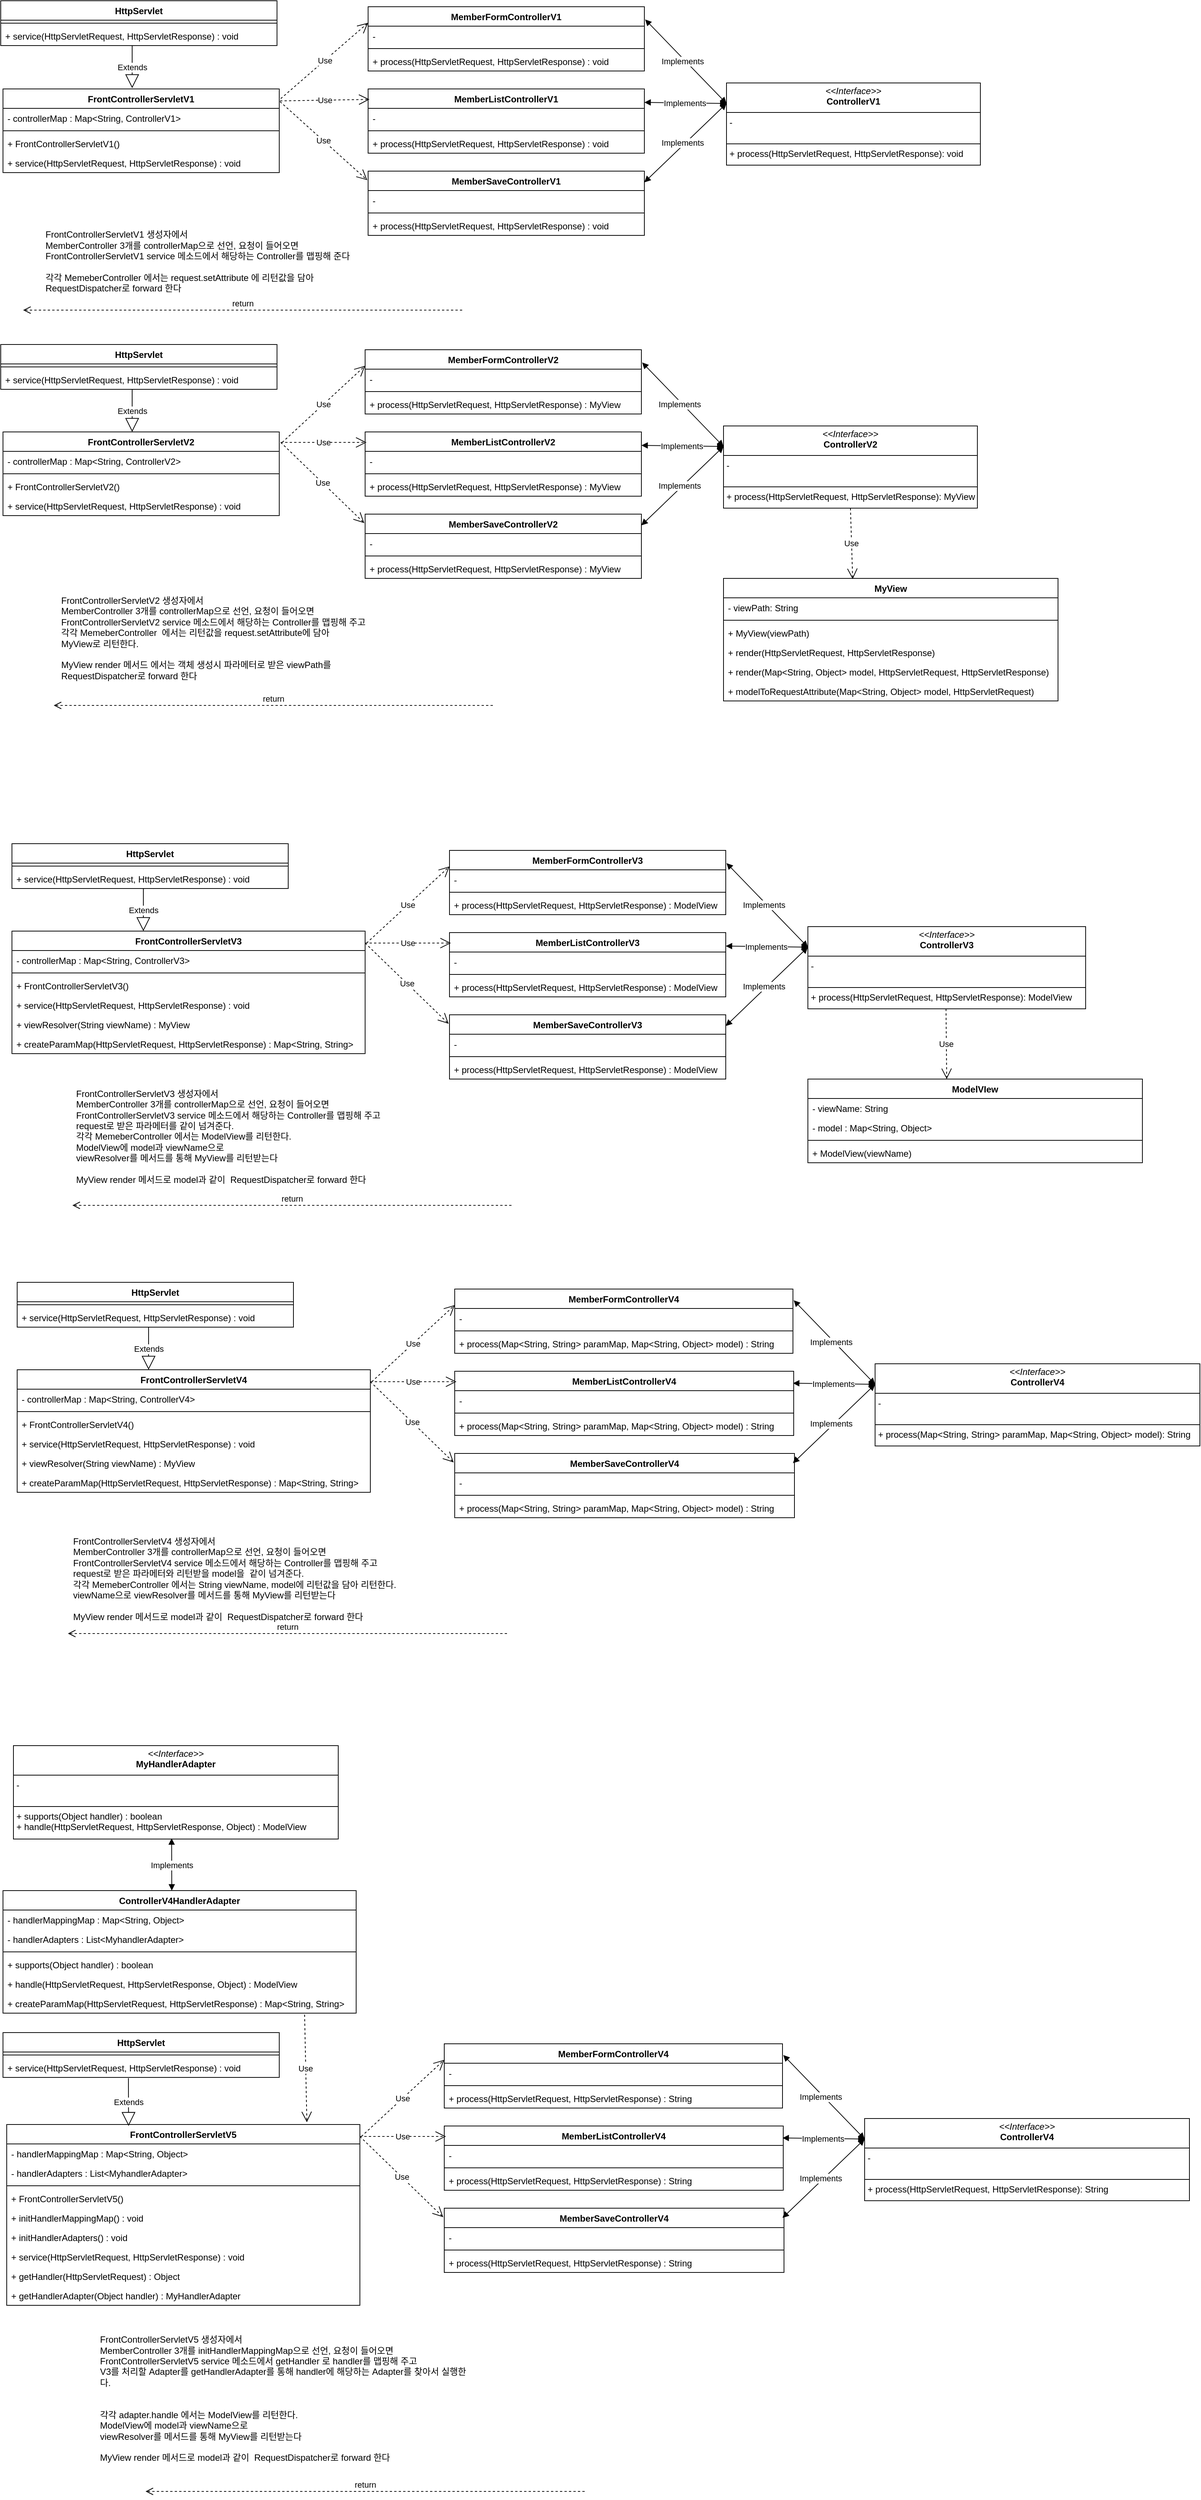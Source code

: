 <mxfile version="24.7.14">
  <diagram id="C5RBs43oDa-KdzZeNtuy" name="Page-1">
    <mxGraphModel dx="1024" dy="688" grid="0" gridSize="10" guides="1" tooltips="1" connect="1" arrows="1" fold="1" page="1" pageScale="1" pageWidth="827" pageHeight="1169" math="0" shadow="0">
      <root>
        <mxCell id="WIyWlLk6GJQsqaUBKTNV-0" />
        <mxCell id="WIyWlLk6GJQsqaUBKTNV-1" parent="WIyWlLk6GJQsqaUBKTNV-0" />
        <mxCell id="6cggbh9Jsr4U8usKFyKE-6" value="FrontControllerServletV1" style="swimlane;fontStyle=1;align=center;verticalAlign=top;childLayout=stackLayout;horizontal=1;startSize=26;horizontalStack=0;resizeParent=1;resizeParentMax=0;resizeLast=0;collapsible=1;marginBottom=0;whiteSpace=wrap;html=1;" parent="WIyWlLk6GJQsqaUBKTNV-1" vertex="1">
          <mxGeometry x="52" y="180" width="370" height="112" as="geometry" />
        </mxCell>
        <mxCell id="6cggbh9Jsr4U8usKFyKE-7" value="&lt;span style=&quot;text-wrap: nowrap;&quot;&gt;- controllerMap : Map&amp;lt;String, ControllerV1&amp;gt;&lt;/span&gt;" style="text;strokeColor=none;fillColor=none;align=left;verticalAlign=top;spacingLeft=4;spacingRight=4;overflow=hidden;rotatable=0;points=[[0,0.5],[1,0.5]];portConstraint=eastwest;whiteSpace=wrap;html=1;" parent="6cggbh9Jsr4U8usKFyKE-6" vertex="1">
          <mxGeometry y="26" width="370" height="26" as="geometry" />
        </mxCell>
        <mxCell id="6cggbh9Jsr4U8usKFyKE-8" value="" style="line;strokeWidth=1;fillColor=none;align=left;verticalAlign=middle;spacingTop=-1;spacingLeft=3;spacingRight=3;rotatable=0;labelPosition=right;points=[];portConstraint=eastwest;strokeColor=inherit;" parent="6cggbh9Jsr4U8usKFyKE-6" vertex="1">
          <mxGeometry y="52" width="370" height="8" as="geometry" />
        </mxCell>
        <mxCell id="6cggbh9Jsr4U8usKFyKE-11" value="&lt;span style=&quot;text-wrap: nowrap;&quot;&gt;+ FrontControllerServletV1()&lt;/span&gt;" style="text;strokeColor=none;fillColor=none;align=left;verticalAlign=top;spacingLeft=4;spacingRight=4;overflow=hidden;rotatable=0;points=[[0,0.5],[1,0.5]];portConstraint=eastwest;whiteSpace=wrap;html=1;" parent="6cggbh9Jsr4U8usKFyKE-6" vertex="1">
          <mxGeometry y="60" width="370" height="26" as="geometry" />
        </mxCell>
        <mxCell id="6cggbh9Jsr4U8usKFyKE-9" value="+ service(HttpServletRequest, HttpServletResponse) : void" style="text;strokeColor=none;fillColor=none;align=left;verticalAlign=top;spacingLeft=4;spacingRight=4;overflow=hidden;rotatable=0;points=[[0,0.5],[1,0.5]];portConstraint=eastwest;whiteSpace=wrap;html=1;" parent="6cggbh9Jsr4U8usKFyKE-6" vertex="1">
          <mxGeometry y="86" width="370" height="26" as="geometry" />
        </mxCell>
        <mxCell id="6cggbh9Jsr4U8usKFyKE-18" value="&lt;p style=&quot;margin:0px;margin-top:4px;text-align:center;&quot;&gt;&lt;i&gt;&amp;lt;&amp;lt;Interface&amp;gt;&amp;gt;&lt;/i&gt;&lt;br&gt;&lt;b&gt;ControllerV1&lt;/b&gt;&lt;/p&gt;&lt;hr size=&quot;1&quot; style=&quot;border-style:solid;&quot;&gt;&lt;p style=&quot;margin:0px;margin-left:4px;&quot;&gt;-&amp;nbsp;&lt;br&gt;&lt;br&gt;&lt;/p&gt;&lt;hr size=&quot;1&quot; style=&quot;border-style:solid;&quot;&gt;&lt;p style=&quot;margin:0px;margin-left:4px;&quot;&gt;+ process(HttpServletRequest, HttpServletResponse): void&lt;br&gt;&lt;/p&gt;" style="verticalAlign=top;align=left;overflow=fill;html=1;whiteSpace=wrap;" parent="WIyWlLk6GJQsqaUBKTNV-1" vertex="1">
          <mxGeometry x="1021" y="172" width="340" height="110" as="geometry" />
        </mxCell>
        <mxCell id="6cggbh9Jsr4U8usKFyKE-19" value="MemberFormControllerV1" style="swimlane;fontStyle=1;align=center;verticalAlign=top;childLayout=stackLayout;horizontal=1;startSize=26;horizontalStack=0;resizeParent=1;resizeParentMax=0;resizeLast=0;collapsible=1;marginBottom=0;whiteSpace=wrap;html=1;" parent="WIyWlLk6GJQsqaUBKTNV-1" vertex="1">
          <mxGeometry x="541" y="70" width="370" height="86" as="geometry" />
        </mxCell>
        <mxCell id="6cggbh9Jsr4U8usKFyKE-20" value="&lt;span style=&quot;text-wrap: nowrap;&quot;&gt;-&amp;nbsp;&lt;/span&gt;" style="text;strokeColor=none;fillColor=none;align=left;verticalAlign=top;spacingLeft=4;spacingRight=4;overflow=hidden;rotatable=0;points=[[0,0.5],[1,0.5]];portConstraint=eastwest;whiteSpace=wrap;html=1;" parent="6cggbh9Jsr4U8usKFyKE-19" vertex="1">
          <mxGeometry y="26" width="370" height="26" as="geometry" />
        </mxCell>
        <mxCell id="6cggbh9Jsr4U8usKFyKE-21" value="" style="line;strokeWidth=1;fillColor=none;align=left;verticalAlign=middle;spacingTop=-1;spacingLeft=3;spacingRight=3;rotatable=0;labelPosition=right;points=[];portConstraint=eastwest;strokeColor=inherit;" parent="6cggbh9Jsr4U8usKFyKE-19" vertex="1">
          <mxGeometry y="52" width="370" height="8" as="geometry" />
        </mxCell>
        <mxCell id="6cggbh9Jsr4U8usKFyKE-23" value="+ process(HttpServletRequest, HttpServletResponse) : void" style="text;strokeColor=none;fillColor=none;align=left;verticalAlign=top;spacingLeft=4;spacingRight=4;overflow=hidden;rotatable=0;points=[[0,0.5],[1,0.5]];portConstraint=eastwest;whiteSpace=wrap;html=1;" parent="6cggbh9Jsr4U8usKFyKE-19" vertex="1">
          <mxGeometry y="60" width="370" height="26" as="geometry" />
        </mxCell>
        <mxCell id="6cggbh9Jsr4U8usKFyKE-28" value="MemberListControllerV1" style="swimlane;fontStyle=1;align=center;verticalAlign=top;childLayout=stackLayout;horizontal=1;startSize=26;horizontalStack=0;resizeParent=1;resizeParentMax=0;resizeLast=0;collapsible=1;marginBottom=0;whiteSpace=wrap;html=1;" parent="WIyWlLk6GJQsqaUBKTNV-1" vertex="1">
          <mxGeometry x="541" y="180" width="370" height="86" as="geometry" />
        </mxCell>
        <mxCell id="6cggbh9Jsr4U8usKFyKE-29" value="&lt;span style=&quot;text-wrap: nowrap;&quot;&gt;-&amp;nbsp;&lt;/span&gt;" style="text;strokeColor=none;fillColor=none;align=left;verticalAlign=top;spacingLeft=4;spacingRight=4;overflow=hidden;rotatable=0;points=[[0,0.5],[1,0.5]];portConstraint=eastwest;whiteSpace=wrap;html=1;" parent="6cggbh9Jsr4U8usKFyKE-28" vertex="1">
          <mxGeometry y="26" width="370" height="26" as="geometry" />
        </mxCell>
        <mxCell id="6cggbh9Jsr4U8usKFyKE-30" value="" style="line;strokeWidth=1;fillColor=none;align=left;verticalAlign=middle;spacingTop=-1;spacingLeft=3;spacingRight=3;rotatable=0;labelPosition=right;points=[];portConstraint=eastwest;strokeColor=inherit;" parent="6cggbh9Jsr4U8usKFyKE-28" vertex="1">
          <mxGeometry y="52" width="370" height="8" as="geometry" />
        </mxCell>
        <mxCell id="6cggbh9Jsr4U8usKFyKE-31" value="+ process(HttpServletRequest, HttpServletResponse) : void" style="text;strokeColor=none;fillColor=none;align=left;verticalAlign=top;spacingLeft=4;spacingRight=4;overflow=hidden;rotatable=0;points=[[0,0.5],[1,0.5]];portConstraint=eastwest;whiteSpace=wrap;html=1;" parent="6cggbh9Jsr4U8usKFyKE-28" vertex="1">
          <mxGeometry y="60" width="370" height="26" as="geometry" />
        </mxCell>
        <mxCell id="6cggbh9Jsr4U8usKFyKE-32" value="MemberSaveControllerV1" style="swimlane;fontStyle=1;align=center;verticalAlign=top;childLayout=stackLayout;horizontal=1;startSize=26;horizontalStack=0;resizeParent=1;resizeParentMax=0;resizeLast=0;collapsible=1;marginBottom=0;whiteSpace=wrap;html=1;" parent="WIyWlLk6GJQsqaUBKTNV-1" vertex="1">
          <mxGeometry x="541" y="290" width="370" height="86" as="geometry" />
        </mxCell>
        <mxCell id="6cggbh9Jsr4U8usKFyKE-33" value="&lt;span style=&quot;text-wrap: nowrap;&quot;&gt;-&amp;nbsp;&lt;/span&gt;" style="text;strokeColor=none;fillColor=none;align=left;verticalAlign=top;spacingLeft=4;spacingRight=4;overflow=hidden;rotatable=0;points=[[0,0.5],[1,0.5]];portConstraint=eastwest;whiteSpace=wrap;html=1;" parent="6cggbh9Jsr4U8usKFyKE-32" vertex="1">
          <mxGeometry y="26" width="370" height="26" as="geometry" />
        </mxCell>
        <mxCell id="6cggbh9Jsr4U8usKFyKE-34" value="" style="line;strokeWidth=1;fillColor=none;align=left;verticalAlign=middle;spacingTop=-1;spacingLeft=3;spacingRight=3;rotatable=0;labelPosition=right;points=[];portConstraint=eastwest;strokeColor=inherit;" parent="6cggbh9Jsr4U8usKFyKE-32" vertex="1">
          <mxGeometry y="52" width="370" height="8" as="geometry" />
        </mxCell>
        <mxCell id="6cggbh9Jsr4U8usKFyKE-35" value="+ process(HttpServletRequest, HttpServletResponse) : void" style="text;strokeColor=none;fillColor=none;align=left;verticalAlign=top;spacingLeft=4;spacingRight=4;overflow=hidden;rotatable=0;points=[[0,0.5],[1,0.5]];portConstraint=eastwest;whiteSpace=wrap;html=1;" parent="6cggbh9Jsr4U8usKFyKE-32" vertex="1">
          <mxGeometry y="60" width="370" height="26" as="geometry" />
        </mxCell>
        <mxCell id="6cggbh9Jsr4U8usKFyKE-42" value="Use" style="endArrow=open;endSize=12;dashed=1;html=1;rounded=0;entryX=0;entryY=0.25;entryDx=0;entryDy=0;" parent="WIyWlLk6GJQsqaUBKTNV-1" target="6cggbh9Jsr4U8usKFyKE-19" edge="1">
          <mxGeometry width="160" relative="1" as="geometry">
            <mxPoint x="424" y="193" as="sourcePoint" />
            <mxPoint x="587" y="224" as="targetPoint" />
          </mxGeometry>
        </mxCell>
        <mxCell id="6cggbh9Jsr4U8usKFyKE-43" value="Use" style="endArrow=open;endSize=12;dashed=1;html=1;rounded=0;entryX=0.005;entryY=0.163;entryDx=0;entryDy=0;entryPerimeter=0;exitX=1.003;exitY=0.143;exitDx=0;exitDy=0;exitPerimeter=0;" parent="WIyWlLk6GJQsqaUBKTNV-1" source="6cggbh9Jsr4U8usKFyKE-6" target="6cggbh9Jsr4U8usKFyKE-28" edge="1">
          <mxGeometry width="160" relative="1" as="geometry">
            <mxPoint x="428" y="223" as="sourcePoint" />
            <mxPoint x="551" y="153" as="targetPoint" />
          </mxGeometry>
        </mxCell>
        <mxCell id="6cggbh9Jsr4U8usKFyKE-44" value="Use" style="endArrow=open;endSize=12;dashed=1;html=1;rounded=0;entryX=-0.003;entryY=0.14;entryDx=0;entryDy=0;entryPerimeter=0;" parent="WIyWlLk6GJQsqaUBKTNV-1" target="6cggbh9Jsr4U8usKFyKE-32" edge="1">
          <mxGeometry width="160" relative="1" as="geometry">
            <mxPoint x="423" y="197" as="sourcePoint" />
            <mxPoint x="541" y="208.5" as="targetPoint" />
          </mxGeometry>
        </mxCell>
        <mxCell id="6cggbh9Jsr4U8usKFyKE-45" value="" style="endArrow=block;startArrow=block;endFill=1;startFill=1;html=1;rounded=0;entryX=0;entryY=0.25;entryDx=0;entryDy=0;" parent="WIyWlLk6GJQsqaUBKTNV-1" target="6cggbh9Jsr4U8usKFyKE-18" edge="1">
          <mxGeometry width="160" relative="1" as="geometry">
            <mxPoint x="912" y="87" as="sourcePoint" />
            <mxPoint x="1068" y="89" as="targetPoint" />
          </mxGeometry>
        </mxCell>
        <mxCell id="6cggbh9Jsr4U8usKFyKE-46" value="" style="endArrow=block;startArrow=block;endFill=1;startFill=1;html=1;rounded=0;entryX=0;entryY=0.25;entryDx=0;entryDy=0;" parent="WIyWlLk6GJQsqaUBKTNV-1" target="6cggbh9Jsr4U8usKFyKE-18" edge="1">
          <mxGeometry width="160" relative="1" as="geometry">
            <mxPoint x="911" y="198" as="sourcePoint" />
            <mxPoint x="1000" y="299" as="targetPoint" />
          </mxGeometry>
        </mxCell>
        <mxCell id="6cggbh9Jsr4U8usKFyKE-48" value="Implements" style="edgeLabel;html=1;align=center;verticalAlign=middle;resizable=0;points=[];" parent="6cggbh9Jsr4U8usKFyKE-46" vertex="1" connectable="0">
          <mxGeometry x="-0.018" relative="1" as="geometry">
            <mxPoint as="offset" />
          </mxGeometry>
        </mxCell>
        <mxCell id="6cggbh9Jsr4U8usKFyKE-47" value="" style="endArrow=block;startArrow=block;endFill=1;startFill=1;html=1;rounded=0;entryX=0;entryY=0.25;entryDx=0;entryDy=0;" parent="WIyWlLk6GJQsqaUBKTNV-1" target="6cggbh9Jsr4U8usKFyKE-18" edge="1">
          <mxGeometry width="160" relative="1" as="geometry">
            <mxPoint x="911" y="305" as="sourcePoint" />
            <mxPoint x="1001" y="295" as="targetPoint" />
          </mxGeometry>
        </mxCell>
        <mxCell id="6cggbh9Jsr4U8usKFyKE-49" value="Implements" style="edgeLabel;html=1;align=center;verticalAlign=middle;resizable=0;points=[];" parent="WIyWlLk6GJQsqaUBKTNV-1" vertex="1" connectable="0">
          <mxGeometry x="962.005" y="142.996" as="geometry" />
        </mxCell>
        <mxCell id="6cggbh9Jsr4U8usKFyKE-50" value="Implements" style="edgeLabel;html=1;align=center;verticalAlign=middle;resizable=0;points=[];" parent="WIyWlLk6GJQsqaUBKTNV-1" vertex="1" connectable="0">
          <mxGeometry x="962.005" y="251.996" as="geometry" />
        </mxCell>
        <mxCell id="6cggbh9Jsr4U8usKFyKE-51" value="FrontControllerServletV2" style="swimlane;fontStyle=1;align=center;verticalAlign=top;childLayout=stackLayout;horizontal=1;startSize=26;horizontalStack=0;resizeParent=1;resizeParentMax=0;resizeLast=0;collapsible=1;marginBottom=0;whiteSpace=wrap;html=1;" parent="WIyWlLk6GJQsqaUBKTNV-1" vertex="1">
          <mxGeometry x="52" y="639" width="370" height="112" as="geometry" />
        </mxCell>
        <mxCell id="6cggbh9Jsr4U8usKFyKE-52" value="&lt;span style=&quot;text-wrap: nowrap;&quot;&gt;- controllerMap : Map&amp;lt;String, ControllerV2&amp;gt;&lt;/span&gt;" style="text;strokeColor=none;fillColor=none;align=left;verticalAlign=top;spacingLeft=4;spacingRight=4;overflow=hidden;rotatable=0;points=[[0,0.5],[1,0.5]];portConstraint=eastwest;whiteSpace=wrap;html=1;" parent="6cggbh9Jsr4U8usKFyKE-51" vertex="1">
          <mxGeometry y="26" width="370" height="26" as="geometry" />
        </mxCell>
        <mxCell id="6cggbh9Jsr4U8usKFyKE-53" value="" style="line;strokeWidth=1;fillColor=none;align=left;verticalAlign=middle;spacingTop=-1;spacingLeft=3;spacingRight=3;rotatable=0;labelPosition=right;points=[];portConstraint=eastwest;strokeColor=inherit;" parent="6cggbh9Jsr4U8usKFyKE-51" vertex="1">
          <mxGeometry y="52" width="370" height="8" as="geometry" />
        </mxCell>
        <mxCell id="6cggbh9Jsr4U8usKFyKE-54" value="&lt;span style=&quot;text-wrap: nowrap;&quot;&gt;+ FrontControllerServletV2()&lt;/span&gt;" style="text;strokeColor=none;fillColor=none;align=left;verticalAlign=top;spacingLeft=4;spacingRight=4;overflow=hidden;rotatable=0;points=[[0,0.5],[1,0.5]];portConstraint=eastwest;whiteSpace=wrap;html=1;" parent="6cggbh9Jsr4U8usKFyKE-51" vertex="1">
          <mxGeometry y="60" width="370" height="26" as="geometry" />
        </mxCell>
        <mxCell id="6cggbh9Jsr4U8usKFyKE-55" value="+ service(HttpServletRequest, HttpServletResponse) : void" style="text;strokeColor=none;fillColor=none;align=left;verticalAlign=top;spacingLeft=4;spacingRight=4;overflow=hidden;rotatable=0;points=[[0,0.5],[1,0.5]];portConstraint=eastwest;whiteSpace=wrap;html=1;" parent="6cggbh9Jsr4U8usKFyKE-51" vertex="1">
          <mxGeometry y="86" width="370" height="26" as="geometry" />
        </mxCell>
        <mxCell id="6cggbh9Jsr4U8usKFyKE-56" value="&lt;p style=&quot;margin:0px;margin-top:4px;text-align:center;&quot;&gt;&lt;i&gt;&amp;lt;&amp;lt;Interface&amp;gt;&amp;gt;&lt;/i&gt;&lt;br&gt;&lt;b&gt;ControllerV2&lt;/b&gt;&lt;/p&gt;&lt;hr size=&quot;1&quot; style=&quot;border-style:solid;&quot;&gt;&lt;p style=&quot;margin:0px;margin-left:4px;&quot;&gt;-&amp;nbsp;&lt;br&gt;&lt;br&gt;&lt;/p&gt;&lt;hr size=&quot;1&quot; style=&quot;border-style:solid;&quot;&gt;&lt;p style=&quot;margin:0px;margin-left:4px;&quot;&gt;+ process(HttpServletRequest, HttpServletResponse): MyView&lt;br&gt;&lt;/p&gt;" style="verticalAlign=top;align=left;overflow=fill;html=1;whiteSpace=wrap;" parent="WIyWlLk6GJQsqaUBKTNV-1" vertex="1">
          <mxGeometry x="1017" y="631" width="340" height="110" as="geometry" />
        </mxCell>
        <mxCell id="6cggbh9Jsr4U8usKFyKE-57" value="MemberFormControllerV2" style="swimlane;fontStyle=1;align=center;verticalAlign=top;childLayout=stackLayout;horizontal=1;startSize=26;horizontalStack=0;resizeParent=1;resizeParentMax=0;resizeLast=0;collapsible=1;marginBottom=0;whiteSpace=wrap;html=1;" parent="WIyWlLk6GJQsqaUBKTNV-1" vertex="1">
          <mxGeometry x="537" y="529" width="370" height="86" as="geometry" />
        </mxCell>
        <mxCell id="6cggbh9Jsr4U8usKFyKE-58" value="&lt;span style=&quot;text-wrap: nowrap;&quot;&gt;-&amp;nbsp;&lt;/span&gt;" style="text;strokeColor=none;fillColor=none;align=left;verticalAlign=top;spacingLeft=4;spacingRight=4;overflow=hidden;rotatable=0;points=[[0,0.5],[1,0.5]];portConstraint=eastwest;whiteSpace=wrap;html=1;" parent="6cggbh9Jsr4U8usKFyKE-57" vertex="1">
          <mxGeometry y="26" width="370" height="26" as="geometry" />
        </mxCell>
        <mxCell id="6cggbh9Jsr4U8usKFyKE-59" value="" style="line;strokeWidth=1;fillColor=none;align=left;verticalAlign=middle;spacingTop=-1;spacingLeft=3;spacingRight=3;rotatable=0;labelPosition=right;points=[];portConstraint=eastwest;strokeColor=inherit;" parent="6cggbh9Jsr4U8usKFyKE-57" vertex="1">
          <mxGeometry y="52" width="370" height="8" as="geometry" />
        </mxCell>
        <mxCell id="6cggbh9Jsr4U8usKFyKE-60" value="+ process(HttpServletRequest, HttpServletResponse) : MyView" style="text;strokeColor=none;fillColor=none;align=left;verticalAlign=top;spacingLeft=4;spacingRight=4;overflow=hidden;rotatable=0;points=[[0,0.5],[1,0.5]];portConstraint=eastwest;whiteSpace=wrap;html=1;" parent="6cggbh9Jsr4U8usKFyKE-57" vertex="1">
          <mxGeometry y="60" width="370" height="26" as="geometry" />
        </mxCell>
        <mxCell id="6cggbh9Jsr4U8usKFyKE-61" value="MemberListControllerV2" style="swimlane;fontStyle=1;align=center;verticalAlign=top;childLayout=stackLayout;horizontal=1;startSize=26;horizontalStack=0;resizeParent=1;resizeParentMax=0;resizeLast=0;collapsible=1;marginBottom=0;whiteSpace=wrap;html=1;" parent="WIyWlLk6GJQsqaUBKTNV-1" vertex="1">
          <mxGeometry x="537" y="639" width="370" height="86" as="geometry" />
        </mxCell>
        <mxCell id="6cggbh9Jsr4U8usKFyKE-62" value="&lt;span style=&quot;text-wrap: nowrap;&quot;&gt;-&amp;nbsp;&lt;/span&gt;" style="text;strokeColor=none;fillColor=none;align=left;verticalAlign=top;spacingLeft=4;spacingRight=4;overflow=hidden;rotatable=0;points=[[0,0.5],[1,0.5]];portConstraint=eastwest;whiteSpace=wrap;html=1;" parent="6cggbh9Jsr4U8usKFyKE-61" vertex="1">
          <mxGeometry y="26" width="370" height="26" as="geometry" />
        </mxCell>
        <mxCell id="6cggbh9Jsr4U8usKFyKE-63" value="" style="line;strokeWidth=1;fillColor=none;align=left;verticalAlign=middle;spacingTop=-1;spacingLeft=3;spacingRight=3;rotatable=0;labelPosition=right;points=[];portConstraint=eastwest;strokeColor=inherit;" parent="6cggbh9Jsr4U8usKFyKE-61" vertex="1">
          <mxGeometry y="52" width="370" height="8" as="geometry" />
        </mxCell>
        <mxCell id="6cggbh9Jsr4U8usKFyKE-64" value="+ process(HttpServletRequest, HttpServletResponse) : MyView" style="text;strokeColor=none;fillColor=none;align=left;verticalAlign=top;spacingLeft=4;spacingRight=4;overflow=hidden;rotatable=0;points=[[0,0.5],[1,0.5]];portConstraint=eastwest;whiteSpace=wrap;html=1;" parent="6cggbh9Jsr4U8usKFyKE-61" vertex="1">
          <mxGeometry y="60" width="370" height="26" as="geometry" />
        </mxCell>
        <mxCell id="6cggbh9Jsr4U8usKFyKE-65" value="MemberSaveControllerV2" style="swimlane;fontStyle=1;align=center;verticalAlign=top;childLayout=stackLayout;horizontal=1;startSize=26;horizontalStack=0;resizeParent=1;resizeParentMax=0;resizeLast=0;collapsible=1;marginBottom=0;whiteSpace=wrap;html=1;" parent="WIyWlLk6GJQsqaUBKTNV-1" vertex="1">
          <mxGeometry x="537" y="749" width="370" height="86" as="geometry" />
        </mxCell>
        <mxCell id="6cggbh9Jsr4U8usKFyKE-66" value="&lt;span style=&quot;text-wrap: nowrap;&quot;&gt;-&amp;nbsp;&lt;/span&gt;" style="text;strokeColor=none;fillColor=none;align=left;verticalAlign=top;spacingLeft=4;spacingRight=4;overflow=hidden;rotatable=0;points=[[0,0.5],[1,0.5]];portConstraint=eastwest;whiteSpace=wrap;html=1;" parent="6cggbh9Jsr4U8usKFyKE-65" vertex="1">
          <mxGeometry y="26" width="370" height="26" as="geometry" />
        </mxCell>
        <mxCell id="6cggbh9Jsr4U8usKFyKE-67" value="" style="line;strokeWidth=1;fillColor=none;align=left;verticalAlign=middle;spacingTop=-1;spacingLeft=3;spacingRight=3;rotatable=0;labelPosition=right;points=[];portConstraint=eastwest;strokeColor=inherit;" parent="6cggbh9Jsr4U8usKFyKE-65" vertex="1">
          <mxGeometry y="52" width="370" height="8" as="geometry" />
        </mxCell>
        <mxCell id="6cggbh9Jsr4U8usKFyKE-68" value="+ process(HttpServletRequest, HttpServletResponse) : MyView" style="text;strokeColor=none;fillColor=none;align=left;verticalAlign=top;spacingLeft=4;spacingRight=4;overflow=hidden;rotatable=0;points=[[0,0.5],[1,0.5]];portConstraint=eastwest;whiteSpace=wrap;html=1;" parent="6cggbh9Jsr4U8usKFyKE-65" vertex="1">
          <mxGeometry y="60" width="370" height="26" as="geometry" />
        </mxCell>
        <mxCell id="6cggbh9Jsr4U8usKFyKE-69" value="Use" style="endArrow=open;endSize=12;dashed=1;html=1;rounded=0;entryX=0;entryY=0.25;entryDx=0;entryDy=0;" parent="WIyWlLk6GJQsqaUBKTNV-1" target="6cggbh9Jsr4U8usKFyKE-57" edge="1">
          <mxGeometry width="160" relative="1" as="geometry">
            <mxPoint x="426" y="653" as="sourcePoint" />
            <mxPoint x="583" y="683" as="targetPoint" />
          </mxGeometry>
        </mxCell>
        <mxCell id="6cggbh9Jsr4U8usKFyKE-70" value="Use" style="endArrow=open;endSize=12;dashed=1;html=1;rounded=0;entryX=0.005;entryY=0.163;entryDx=0;entryDy=0;entryPerimeter=0;" parent="WIyWlLk6GJQsqaUBKTNV-1" target="6cggbh9Jsr4U8usKFyKE-61" edge="1">
          <mxGeometry width="160" relative="1" as="geometry">
            <mxPoint x="424" y="653" as="sourcePoint" />
            <mxPoint x="547" y="612" as="targetPoint" />
          </mxGeometry>
        </mxCell>
        <mxCell id="6cggbh9Jsr4U8usKFyKE-71" value="Use" style="endArrow=open;endSize=12;dashed=1;html=1;rounded=0;entryX=-0.003;entryY=0.14;entryDx=0;entryDy=0;entryPerimeter=0;" parent="WIyWlLk6GJQsqaUBKTNV-1" target="6cggbh9Jsr4U8usKFyKE-65" edge="1">
          <mxGeometry width="160" relative="1" as="geometry">
            <mxPoint x="424" y="653" as="sourcePoint" />
            <mxPoint x="537" y="667.5" as="targetPoint" />
          </mxGeometry>
        </mxCell>
        <mxCell id="6cggbh9Jsr4U8usKFyKE-72" value="" style="endArrow=block;startArrow=block;endFill=1;startFill=1;html=1;rounded=0;entryX=0;entryY=0.25;entryDx=0;entryDy=0;" parent="WIyWlLk6GJQsqaUBKTNV-1" target="6cggbh9Jsr4U8usKFyKE-56" edge="1">
          <mxGeometry width="160" relative="1" as="geometry">
            <mxPoint x="908" y="546" as="sourcePoint" />
            <mxPoint x="1064" y="548" as="targetPoint" />
          </mxGeometry>
        </mxCell>
        <mxCell id="6cggbh9Jsr4U8usKFyKE-73" value="" style="endArrow=block;startArrow=block;endFill=1;startFill=1;html=1;rounded=0;entryX=0;entryY=0.25;entryDx=0;entryDy=0;" parent="WIyWlLk6GJQsqaUBKTNV-1" target="6cggbh9Jsr4U8usKFyKE-56" edge="1">
          <mxGeometry width="160" relative="1" as="geometry">
            <mxPoint x="907" y="657" as="sourcePoint" />
            <mxPoint x="996" y="758" as="targetPoint" />
          </mxGeometry>
        </mxCell>
        <mxCell id="6cggbh9Jsr4U8usKFyKE-74" value="Implements" style="edgeLabel;html=1;align=center;verticalAlign=middle;resizable=0;points=[];" parent="6cggbh9Jsr4U8usKFyKE-73" vertex="1" connectable="0">
          <mxGeometry x="-0.018" relative="1" as="geometry">
            <mxPoint as="offset" />
          </mxGeometry>
        </mxCell>
        <mxCell id="6cggbh9Jsr4U8usKFyKE-75" value="" style="endArrow=block;startArrow=block;endFill=1;startFill=1;html=1;rounded=0;entryX=0;entryY=0.25;entryDx=0;entryDy=0;" parent="WIyWlLk6GJQsqaUBKTNV-1" target="6cggbh9Jsr4U8usKFyKE-56" edge="1">
          <mxGeometry width="160" relative="1" as="geometry">
            <mxPoint x="907" y="764" as="sourcePoint" />
            <mxPoint x="997" y="754" as="targetPoint" />
          </mxGeometry>
        </mxCell>
        <mxCell id="6cggbh9Jsr4U8usKFyKE-76" value="Implements" style="edgeLabel;html=1;align=center;verticalAlign=middle;resizable=0;points=[];" parent="WIyWlLk6GJQsqaUBKTNV-1" vertex="1" connectable="0">
          <mxGeometry x="958.005" y="601.996" as="geometry" />
        </mxCell>
        <mxCell id="6cggbh9Jsr4U8usKFyKE-77" value="Implements" style="edgeLabel;html=1;align=center;verticalAlign=middle;resizable=0;points=[];" parent="WIyWlLk6GJQsqaUBKTNV-1" vertex="1" connectable="0">
          <mxGeometry x="958.005" y="710.996" as="geometry" />
        </mxCell>
        <mxCell id="6cggbh9Jsr4U8usKFyKE-78" value="MyView" style="swimlane;fontStyle=1;align=center;verticalAlign=top;childLayout=stackLayout;horizontal=1;startSize=26;horizontalStack=0;resizeParent=1;resizeParentMax=0;resizeLast=0;collapsible=1;marginBottom=0;whiteSpace=wrap;html=1;" parent="WIyWlLk6GJQsqaUBKTNV-1" vertex="1">
          <mxGeometry x="1017" y="835" width="448" height="164" as="geometry" />
        </mxCell>
        <mxCell id="6cggbh9Jsr4U8usKFyKE-79" value="&lt;span style=&quot;text-wrap: nowrap;&quot;&gt;- viewPath: String&lt;/span&gt;" style="text;strokeColor=none;fillColor=none;align=left;verticalAlign=top;spacingLeft=4;spacingRight=4;overflow=hidden;rotatable=0;points=[[0,0.5],[1,0.5]];portConstraint=eastwest;whiteSpace=wrap;html=1;" parent="6cggbh9Jsr4U8usKFyKE-78" vertex="1">
          <mxGeometry y="26" width="448" height="26" as="geometry" />
        </mxCell>
        <mxCell id="6cggbh9Jsr4U8usKFyKE-80" value="" style="line;strokeWidth=1;fillColor=none;align=left;verticalAlign=middle;spacingTop=-1;spacingLeft=3;spacingRight=3;rotatable=0;labelPosition=right;points=[];portConstraint=eastwest;strokeColor=inherit;" parent="6cggbh9Jsr4U8usKFyKE-78" vertex="1">
          <mxGeometry y="52" width="448" height="8" as="geometry" />
        </mxCell>
        <mxCell id="6cggbh9Jsr4U8usKFyKE-82" value="+ MyView(viewPath)" style="text;strokeColor=none;fillColor=none;align=left;verticalAlign=top;spacingLeft=4;spacingRight=4;overflow=hidden;rotatable=0;points=[[0,0.5],[1,0.5]];portConstraint=eastwest;whiteSpace=wrap;html=1;" parent="6cggbh9Jsr4U8usKFyKE-78" vertex="1">
          <mxGeometry y="60" width="448" height="26" as="geometry" />
        </mxCell>
        <mxCell id="6cggbh9Jsr4U8usKFyKE-83" value="+ render(HttpServletRequest, HttpServletResponse)&amp;nbsp;" style="text;strokeColor=none;fillColor=none;align=left;verticalAlign=top;spacingLeft=4;spacingRight=4;overflow=hidden;rotatable=0;points=[[0,0.5],[1,0.5]];portConstraint=eastwest;whiteSpace=wrap;html=1;" parent="6cggbh9Jsr4U8usKFyKE-78" vertex="1">
          <mxGeometry y="86" width="448" height="26" as="geometry" />
        </mxCell>
        <mxCell id="6cggbh9Jsr4U8usKFyKE-81" value="+ render(Map&amp;lt;String, Object&amp;gt; model, HttpServletRequest, HttpServletResponse)" style="text;strokeColor=none;fillColor=none;align=left;verticalAlign=top;spacingLeft=4;spacingRight=4;overflow=hidden;rotatable=0;points=[[0,0.5],[1,0.5]];portConstraint=eastwest;whiteSpace=wrap;html=1;" parent="6cggbh9Jsr4U8usKFyKE-78" vertex="1">
          <mxGeometry y="112" width="448" height="26" as="geometry" />
        </mxCell>
        <mxCell id="6cggbh9Jsr4U8usKFyKE-84" value="+ modelToRequestAttribute(Map&amp;lt;String, Object&amp;gt; model, HttpServletRequest)" style="text;strokeColor=none;fillColor=none;align=left;verticalAlign=top;spacingLeft=4;spacingRight=4;overflow=hidden;rotatable=0;points=[[0,0.5],[1,0.5]];portConstraint=eastwest;whiteSpace=wrap;html=1;" parent="6cggbh9Jsr4U8usKFyKE-78" vertex="1">
          <mxGeometry y="138" width="448" height="26" as="geometry" />
        </mxCell>
        <mxCell id="6cggbh9Jsr4U8usKFyKE-85" value="Use" style="endArrow=open;endSize=12;dashed=1;html=1;rounded=0;exitX=0.5;exitY=1;exitDx=0;exitDy=0;" parent="WIyWlLk6GJQsqaUBKTNV-1" source="6cggbh9Jsr4U8usKFyKE-56" edge="1">
          <mxGeometry width="160" relative="1" as="geometry">
            <mxPoint x="1201" y="771" as="sourcePoint" />
            <mxPoint x="1190" y="836" as="targetPoint" />
          </mxGeometry>
        </mxCell>
        <mxCell id="6cggbh9Jsr4U8usKFyKE-86" value="return" style="html=1;verticalAlign=bottom;endArrow=open;dashed=1;endSize=8;curved=0;rounded=0;" parent="WIyWlLk6GJQsqaUBKTNV-1" edge="1">
          <mxGeometry relative="1" as="geometry">
            <mxPoint x="708" y="1005" as="sourcePoint" />
            <mxPoint x="120" y="1005" as="targetPoint" />
          </mxGeometry>
        </mxCell>
        <mxCell id="6cggbh9Jsr4U8usKFyKE-87" value="return" style="html=1;verticalAlign=bottom;endArrow=open;dashed=1;endSize=8;curved=0;rounded=0;" parent="WIyWlLk6GJQsqaUBKTNV-1" edge="1">
          <mxGeometry relative="1" as="geometry">
            <mxPoint x="667" y="476" as="sourcePoint" />
            <mxPoint x="79" y="476" as="targetPoint" />
          </mxGeometry>
        </mxCell>
        <mxCell id="6cggbh9Jsr4U8usKFyKE-88" value="FrontControllerServletV1 생성자에서&amp;nbsp;&lt;div&gt;&lt;div&gt;MemberController 3개를 controllerMap으로 선언,&amp;nbsp;&lt;span style=&quot;background-color: initial;&quot;&gt;요청이 들어오면&amp;nbsp;&lt;/span&gt;&lt;/div&gt;&lt;/div&gt;&lt;div&gt;&lt;span style=&quot;background-color: initial;&quot;&gt;FrontControllerServletV1 service 메소드에서 해당하는 Controller를 맵핑해 준다&lt;/span&gt;&lt;/div&gt;&lt;div&gt;&lt;span style=&quot;background-color: initial;&quot;&gt;&amp;nbsp;&lt;/span&gt;&lt;/div&gt;&lt;div&gt;&lt;span style=&quot;background-color: initial;&quot;&gt;각각 MemeberController 에서는&amp;nbsp;&lt;/span&gt;&lt;span style=&quot;background-color: initial;&quot;&gt;request.setAttribute 에 리턴값을 담아&lt;/span&gt;&lt;/div&gt;&lt;div&gt;&lt;span style=&quot;background-color: initial;&quot;&gt;RequestDispatcher로 forward 한다&amp;nbsp;&lt;/span&gt;&lt;/div&gt;" style="text;html=1;align=left;verticalAlign=middle;whiteSpace=wrap;rounded=0;" parent="WIyWlLk6GJQsqaUBKTNV-1" vertex="1">
          <mxGeometry x="107" y="391" width="413" height="39" as="geometry" />
        </mxCell>
        <mxCell id="6cggbh9Jsr4U8usKFyKE-89" value="FrontControllerServletV2 생성자에서&amp;nbsp;&lt;div&gt;&lt;div&gt;MemberController 3개를 controllerMap으로 선언,&amp;nbsp;&lt;span style=&quot;background-color: initial;&quot;&gt;요청이 들어오면&amp;nbsp;&lt;/span&gt;&lt;/div&gt;&lt;/div&gt;&lt;div&gt;&lt;span style=&quot;background-color: initial;&quot;&gt;FrontControllerServletV2 service 메소드에서 해당하는 Controller를 맵핑해 주고&amp;nbsp;&lt;/span&gt;&lt;/div&gt;&lt;div&gt;&lt;span style=&quot;background-color: initial;&quot;&gt;각각 MemeberController&amp;nbsp; 에서는 리턴값을&amp;nbsp;&lt;/span&gt;&lt;span style=&quot;background-color: initial;&quot;&gt;request.setAttribute에 담아&amp;nbsp;&lt;/span&gt;&lt;/div&gt;&lt;div&gt;&lt;span style=&quot;background-color: initial;&quot;&gt;MyView로&amp;nbsp;&lt;/span&gt;&lt;span style=&quot;background-color: initial;&quot;&gt;리턴한다.&lt;/span&gt;&lt;/div&gt;&lt;div&gt;&lt;span style=&quot;background-color: initial;&quot;&gt;&lt;br&gt;&lt;/span&gt;&lt;/div&gt;&lt;div&gt;&lt;span style=&quot;background-color: initial;&quot;&gt;MyView render 메서드 에서는 객체 생성시 파라메터로 받은 viewPath를 &lt;/span&gt;&lt;span style=&quot;background-color: initial;&quot;&gt;RequestDispatcher로 forward 한다&amp;nbsp;&lt;/span&gt;&lt;/div&gt;" style="text;html=1;align=left;verticalAlign=middle;whiteSpace=wrap;rounded=0;" parent="WIyWlLk6GJQsqaUBKTNV-1" vertex="1">
          <mxGeometry x="128" y="895" width="419" height="39" as="geometry" />
        </mxCell>
        <mxCell id="6cggbh9Jsr4U8usKFyKE-90" value="FrontControllerServletV3" style="swimlane;fontStyle=1;align=center;verticalAlign=top;childLayout=stackLayout;horizontal=1;startSize=26;horizontalStack=0;resizeParent=1;resizeParentMax=0;resizeLast=0;collapsible=1;marginBottom=0;whiteSpace=wrap;html=1;" parent="WIyWlLk6GJQsqaUBKTNV-1" vertex="1">
          <mxGeometry x="64" y="1307" width="473" height="164" as="geometry" />
        </mxCell>
        <mxCell id="6cggbh9Jsr4U8usKFyKE-91" value="&lt;span style=&quot;text-wrap: nowrap;&quot;&gt;- controllerMap : Map&amp;lt;String, ControllerV3&amp;gt;&lt;/span&gt;" style="text;strokeColor=none;fillColor=none;align=left;verticalAlign=top;spacingLeft=4;spacingRight=4;overflow=hidden;rotatable=0;points=[[0,0.5],[1,0.5]];portConstraint=eastwest;whiteSpace=wrap;html=1;" parent="6cggbh9Jsr4U8usKFyKE-90" vertex="1">
          <mxGeometry y="26" width="473" height="26" as="geometry" />
        </mxCell>
        <mxCell id="6cggbh9Jsr4U8usKFyKE-92" value="" style="line;strokeWidth=1;fillColor=none;align=left;verticalAlign=middle;spacingTop=-1;spacingLeft=3;spacingRight=3;rotatable=0;labelPosition=right;points=[];portConstraint=eastwest;strokeColor=inherit;" parent="6cggbh9Jsr4U8usKFyKE-90" vertex="1">
          <mxGeometry y="52" width="473" height="8" as="geometry" />
        </mxCell>
        <mxCell id="6cggbh9Jsr4U8usKFyKE-93" value="&lt;span style=&quot;text-wrap: nowrap;&quot;&gt;+ FrontControllerServletV3()&lt;/span&gt;" style="text;strokeColor=none;fillColor=none;align=left;verticalAlign=top;spacingLeft=4;spacingRight=4;overflow=hidden;rotatable=0;points=[[0,0.5],[1,0.5]];portConstraint=eastwest;whiteSpace=wrap;html=1;" parent="6cggbh9Jsr4U8usKFyKE-90" vertex="1">
          <mxGeometry y="60" width="473" height="26" as="geometry" />
        </mxCell>
        <mxCell id="6cggbh9Jsr4U8usKFyKE-94" value="+ service(HttpServletRequest, HttpServletResponse) : void" style="text;strokeColor=none;fillColor=none;align=left;verticalAlign=top;spacingLeft=4;spacingRight=4;overflow=hidden;rotatable=0;points=[[0,0.5],[1,0.5]];portConstraint=eastwest;whiteSpace=wrap;html=1;" parent="6cggbh9Jsr4U8usKFyKE-90" vertex="1">
          <mxGeometry y="86" width="473" height="26" as="geometry" />
        </mxCell>
        <mxCell id="6cggbh9Jsr4U8usKFyKE-131" value="+ viewResolver(String viewName) : MyView" style="text;strokeColor=none;fillColor=none;align=left;verticalAlign=top;spacingLeft=4;spacingRight=4;overflow=hidden;rotatable=0;points=[[0,0.5],[1,0.5]];portConstraint=eastwest;whiteSpace=wrap;html=1;" parent="6cggbh9Jsr4U8usKFyKE-90" vertex="1">
          <mxGeometry y="112" width="473" height="26" as="geometry" />
        </mxCell>
        <mxCell id="6cggbh9Jsr4U8usKFyKE-132" value="+ createParamMap(HttpServletRequest, HttpServletResponse)&amp;nbsp;: Map&amp;lt;String, String&amp;gt;" style="text;strokeColor=none;fillColor=none;align=left;verticalAlign=top;spacingLeft=4;spacingRight=4;overflow=hidden;rotatable=0;points=[[0,0.5],[1,0.5]];portConstraint=eastwest;whiteSpace=wrap;html=1;" parent="6cggbh9Jsr4U8usKFyKE-90" vertex="1">
          <mxGeometry y="138" width="473" height="26" as="geometry" />
        </mxCell>
        <mxCell id="6cggbh9Jsr4U8usKFyKE-95" value="&lt;p style=&quot;margin:0px;margin-top:4px;text-align:center;&quot;&gt;&lt;i&gt;&amp;lt;&amp;lt;Interface&amp;gt;&amp;gt;&lt;/i&gt;&lt;br&gt;&lt;b&gt;ControllerV3&lt;/b&gt;&lt;/p&gt;&lt;hr size=&quot;1&quot; style=&quot;border-style:solid;&quot;&gt;&lt;p style=&quot;margin:0px;margin-left:4px;&quot;&gt;-&amp;nbsp;&lt;br&gt;&lt;br&gt;&lt;/p&gt;&lt;hr size=&quot;1&quot; style=&quot;border-style:solid;&quot;&gt;&lt;p style=&quot;margin:0px;margin-left:4px;&quot;&gt;+ process(HttpServletRequest, HttpServletResponse): ModelView&lt;br&gt;&lt;/p&gt;" style="verticalAlign=top;align=left;overflow=fill;html=1;whiteSpace=wrap;" parent="WIyWlLk6GJQsqaUBKTNV-1" vertex="1">
          <mxGeometry x="1130" y="1301" width="372" height="110" as="geometry" />
        </mxCell>
        <mxCell id="6cggbh9Jsr4U8usKFyKE-96" value="MemberFormControllerV3" style="swimlane;fontStyle=1;align=center;verticalAlign=top;childLayout=stackLayout;horizontal=1;startSize=26;horizontalStack=0;resizeParent=1;resizeParentMax=0;resizeLast=0;collapsible=1;marginBottom=0;whiteSpace=wrap;html=1;" parent="WIyWlLk6GJQsqaUBKTNV-1" vertex="1">
          <mxGeometry x="650" y="1199" width="370" height="86" as="geometry" />
        </mxCell>
        <mxCell id="6cggbh9Jsr4U8usKFyKE-97" value="&lt;span style=&quot;text-wrap: nowrap;&quot;&gt;-&amp;nbsp;&lt;/span&gt;" style="text;strokeColor=none;fillColor=none;align=left;verticalAlign=top;spacingLeft=4;spacingRight=4;overflow=hidden;rotatable=0;points=[[0,0.5],[1,0.5]];portConstraint=eastwest;whiteSpace=wrap;html=1;" parent="6cggbh9Jsr4U8usKFyKE-96" vertex="1">
          <mxGeometry y="26" width="370" height="26" as="geometry" />
        </mxCell>
        <mxCell id="6cggbh9Jsr4U8usKFyKE-98" value="" style="line;strokeWidth=1;fillColor=none;align=left;verticalAlign=middle;spacingTop=-1;spacingLeft=3;spacingRight=3;rotatable=0;labelPosition=right;points=[];portConstraint=eastwest;strokeColor=inherit;" parent="6cggbh9Jsr4U8usKFyKE-96" vertex="1">
          <mxGeometry y="52" width="370" height="8" as="geometry" />
        </mxCell>
        <mxCell id="6cggbh9Jsr4U8usKFyKE-99" value="+ process(HttpServletRequest, HttpServletResponse) : ModelView" style="text;strokeColor=none;fillColor=none;align=left;verticalAlign=top;spacingLeft=4;spacingRight=4;overflow=hidden;rotatable=0;points=[[0,0.5],[1,0.5]];portConstraint=eastwest;whiteSpace=wrap;html=1;" parent="6cggbh9Jsr4U8usKFyKE-96" vertex="1">
          <mxGeometry y="60" width="370" height="26" as="geometry" />
        </mxCell>
        <mxCell id="6cggbh9Jsr4U8usKFyKE-100" value="MemberListControllerV3" style="swimlane;fontStyle=1;align=center;verticalAlign=top;childLayout=stackLayout;horizontal=1;startSize=26;horizontalStack=0;resizeParent=1;resizeParentMax=0;resizeLast=0;collapsible=1;marginBottom=0;whiteSpace=wrap;html=1;" parent="WIyWlLk6GJQsqaUBKTNV-1" vertex="1">
          <mxGeometry x="650" y="1309" width="370" height="86" as="geometry" />
        </mxCell>
        <mxCell id="6cggbh9Jsr4U8usKFyKE-101" value="&lt;span style=&quot;text-wrap: nowrap;&quot;&gt;-&amp;nbsp;&lt;/span&gt;" style="text;strokeColor=none;fillColor=none;align=left;verticalAlign=top;spacingLeft=4;spacingRight=4;overflow=hidden;rotatable=0;points=[[0,0.5],[1,0.5]];portConstraint=eastwest;whiteSpace=wrap;html=1;" parent="6cggbh9Jsr4U8usKFyKE-100" vertex="1">
          <mxGeometry y="26" width="370" height="26" as="geometry" />
        </mxCell>
        <mxCell id="6cggbh9Jsr4U8usKFyKE-102" value="" style="line;strokeWidth=1;fillColor=none;align=left;verticalAlign=middle;spacingTop=-1;spacingLeft=3;spacingRight=3;rotatable=0;labelPosition=right;points=[];portConstraint=eastwest;strokeColor=inherit;" parent="6cggbh9Jsr4U8usKFyKE-100" vertex="1">
          <mxGeometry y="52" width="370" height="8" as="geometry" />
        </mxCell>
        <mxCell id="6cggbh9Jsr4U8usKFyKE-103" value="+ process(HttpServletRequest, HttpServletResponse) : ModelView" style="text;strokeColor=none;fillColor=none;align=left;verticalAlign=top;spacingLeft=4;spacingRight=4;overflow=hidden;rotatable=0;points=[[0,0.5],[1,0.5]];portConstraint=eastwest;whiteSpace=wrap;html=1;" parent="6cggbh9Jsr4U8usKFyKE-100" vertex="1">
          <mxGeometry y="60" width="370" height="26" as="geometry" />
        </mxCell>
        <mxCell id="6cggbh9Jsr4U8usKFyKE-104" value="MemberSaveControllerV3" style="swimlane;fontStyle=1;align=center;verticalAlign=top;childLayout=stackLayout;horizontal=1;startSize=26;horizontalStack=0;resizeParent=1;resizeParentMax=0;resizeLast=0;collapsible=1;marginBottom=0;whiteSpace=wrap;html=1;" parent="WIyWlLk6GJQsqaUBKTNV-1" vertex="1">
          <mxGeometry x="650" y="1419" width="370" height="86" as="geometry" />
        </mxCell>
        <mxCell id="6cggbh9Jsr4U8usKFyKE-105" value="&lt;span style=&quot;text-wrap: nowrap;&quot;&gt;-&amp;nbsp;&lt;/span&gt;" style="text;strokeColor=none;fillColor=none;align=left;verticalAlign=top;spacingLeft=4;spacingRight=4;overflow=hidden;rotatable=0;points=[[0,0.5],[1,0.5]];portConstraint=eastwest;whiteSpace=wrap;html=1;" parent="6cggbh9Jsr4U8usKFyKE-104" vertex="1">
          <mxGeometry y="26" width="370" height="26" as="geometry" />
        </mxCell>
        <mxCell id="6cggbh9Jsr4U8usKFyKE-106" value="" style="line;strokeWidth=1;fillColor=none;align=left;verticalAlign=middle;spacingTop=-1;spacingLeft=3;spacingRight=3;rotatable=0;labelPosition=right;points=[];portConstraint=eastwest;strokeColor=inherit;" parent="6cggbh9Jsr4U8usKFyKE-104" vertex="1">
          <mxGeometry y="52" width="370" height="8" as="geometry" />
        </mxCell>
        <mxCell id="6cggbh9Jsr4U8usKFyKE-107" value="+ process(HttpServletRequest, HttpServletResponse) : ModelView" style="text;strokeColor=none;fillColor=none;align=left;verticalAlign=top;spacingLeft=4;spacingRight=4;overflow=hidden;rotatable=0;points=[[0,0.5],[1,0.5]];portConstraint=eastwest;whiteSpace=wrap;html=1;" parent="6cggbh9Jsr4U8usKFyKE-104" vertex="1">
          <mxGeometry y="60" width="370" height="26" as="geometry" />
        </mxCell>
        <mxCell id="6cggbh9Jsr4U8usKFyKE-108" value="Use" style="endArrow=open;endSize=12;dashed=1;html=1;rounded=0;entryX=0;entryY=0.25;entryDx=0;entryDy=0;" parent="WIyWlLk6GJQsqaUBKTNV-1" target="6cggbh9Jsr4U8usKFyKE-96" edge="1">
          <mxGeometry width="160" relative="1" as="geometry">
            <mxPoint x="539" y="1323" as="sourcePoint" />
            <mxPoint x="696" y="1353" as="targetPoint" />
          </mxGeometry>
        </mxCell>
        <mxCell id="6cggbh9Jsr4U8usKFyKE-109" value="Use" style="endArrow=open;endSize=12;dashed=1;html=1;rounded=0;entryX=0.005;entryY=0.163;entryDx=0;entryDy=0;entryPerimeter=0;" parent="WIyWlLk6GJQsqaUBKTNV-1" target="6cggbh9Jsr4U8usKFyKE-100" edge="1">
          <mxGeometry width="160" relative="1" as="geometry">
            <mxPoint x="537" y="1323" as="sourcePoint" />
            <mxPoint x="660" y="1282" as="targetPoint" />
          </mxGeometry>
        </mxCell>
        <mxCell id="6cggbh9Jsr4U8usKFyKE-110" value="Use" style="endArrow=open;endSize=12;dashed=1;html=1;rounded=0;entryX=-0.003;entryY=0.14;entryDx=0;entryDy=0;entryPerimeter=0;" parent="WIyWlLk6GJQsqaUBKTNV-1" target="6cggbh9Jsr4U8usKFyKE-104" edge="1">
          <mxGeometry width="160" relative="1" as="geometry">
            <mxPoint x="537" y="1323" as="sourcePoint" />
            <mxPoint x="650" y="1337.5" as="targetPoint" />
          </mxGeometry>
        </mxCell>
        <mxCell id="6cggbh9Jsr4U8usKFyKE-111" value="" style="endArrow=block;startArrow=block;endFill=1;startFill=1;html=1;rounded=0;entryX=0;entryY=0.25;entryDx=0;entryDy=0;" parent="WIyWlLk6GJQsqaUBKTNV-1" target="6cggbh9Jsr4U8usKFyKE-95" edge="1">
          <mxGeometry width="160" relative="1" as="geometry">
            <mxPoint x="1021" y="1216" as="sourcePoint" />
            <mxPoint x="1177" y="1218" as="targetPoint" />
          </mxGeometry>
        </mxCell>
        <mxCell id="6cggbh9Jsr4U8usKFyKE-112" value="" style="endArrow=block;startArrow=block;endFill=1;startFill=1;html=1;rounded=0;entryX=0;entryY=0.25;entryDx=0;entryDy=0;" parent="WIyWlLk6GJQsqaUBKTNV-1" target="6cggbh9Jsr4U8usKFyKE-95" edge="1">
          <mxGeometry width="160" relative="1" as="geometry">
            <mxPoint x="1020" y="1327" as="sourcePoint" />
            <mxPoint x="1109" y="1428" as="targetPoint" />
          </mxGeometry>
        </mxCell>
        <mxCell id="6cggbh9Jsr4U8usKFyKE-113" value="Implements" style="edgeLabel;html=1;align=center;verticalAlign=middle;resizable=0;points=[];" parent="6cggbh9Jsr4U8usKFyKE-112" vertex="1" connectable="0">
          <mxGeometry x="-0.018" relative="1" as="geometry">
            <mxPoint as="offset" />
          </mxGeometry>
        </mxCell>
        <mxCell id="6cggbh9Jsr4U8usKFyKE-114" value="" style="endArrow=block;startArrow=block;endFill=1;startFill=1;html=1;rounded=0;entryX=0;entryY=0.25;entryDx=0;entryDy=0;" parent="WIyWlLk6GJQsqaUBKTNV-1" target="6cggbh9Jsr4U8usKFyKE-95" edge="1">
          <mxGeometry width="160" relative="1" as="geometry">
            <mxPoint x="1020" y="1434" as="sourcePoint" />
            <mxPoint x="1110" y="1424" as="targetPoint" />
          </mxGeometry>
        </mxCell>
        <mxCell id="6cggbh9Jsr4U8usKFyKE-115" value="Implements" style="edgeLabel;html=1;align=center;verticalAlign=middle;resizable=0;points=[];" parent="WIyWlLk6GJQsqaUBKTNV-1" vertex="1" connectable="0">
          <mxGeometry x="1071.005" y="1271.996" as="geometry" />
        </mxCell>
        <mxCell id="6cggbh9Jsr4U8usKFyKE-116" value="Implements" style="edgeLabel;html=1;align=center;verticalAlign=middle;resizable=0;points=[];" parent="WIyWlLk6GJQsqaUBKTNV-1" vertex="1" connectable="0">
          <mxGeometry x="1071.005" y="1380.996" as="geometry" />
        </mxCell>
        <mxCell id="6cggbh9Jsr4U8usKFyKE-117" value="ModelVIew" style="swimlane;fontStyle=1;align=center;verticalAlign=top;childLayout=stackLayout;horizontal=1;startSize=26;horizontalStack=0;resizeParent=1;resizeParentMax=0;resizeLast=0;collapsible=1;marginBottom=0;whiteSpace=wrap;html=1;" parent="WIyWlLk6GJQsqaUBKTNV-1" vertex="1">
          <mxGeometry x="1130" y="1505" width="448" height="112" as="geometry" />
        </mxCell>
        <mxCell id="6cggbh9Jsr4U8usKFyKE-118" value="&lt;span style=&quot;text-wrap: nowrap;&quot;&gt;- viewName: String&lt;/span&gt;" style="text;strokeColor=none;fillColor=none;align=left;verticalAlign=top;spacingLeft=4;spacingRight=4;overflow=hidden;rotatable=0;points=[[0,0.5],[1,0.5]];portConstraint=eastwest;whiteSpace=wrap;html=1;" parent="6cggbh9Jsr4U8usKFyKE-117" vertex="1">
          <mxGeometry y="26" width="448" height="26" as="geometry" />
        </mxCell>
        <mxCell id="6cggbh9Jsr4U8usKFyKE-129" value="- model : Map&amp;lt;String, Object&amp;gt;" style="text;strokeColor=none;fillColor=none;align=left;verticalAlign=top;spacingLeft=4;spacingRight=4;overflow=hidden;rotatable=0;points=[[0,0.5],[1,0.5]];portConstraint=eastwest;whiteSpace=wrap;html=1;" parent="6cggbh9Jsr4U8usKFyKE-117" vertex="1">
          <mxGeometry y="52" width="448" height="26" as="geometry" />
        </mxCell>
        <mxCell id="6cggbh9Jsr4U8usKFyKE-119" value="" style="line;strokeWidth=1;fillColor=none;align=left;verticalAlign=middle;spacingTop=-1;spacingLeft=3;spacingRight=3;rotatable=0;labelPosition=right;points=[];portConstraint=eastwest;strokeColor=inherit;" parent="6cggbh9Jsr4U8usKFyKE-117" vertex="1">
          <mxGeometry y="78" width="448" height="8" as="geometry" />
        </mxCell>
        <mxCell id="6cggbh9Jsr4U8usKFyKE-120" value="+ ModelView(viewName)" style="text;strokeColor=none;fillColor=none;align=left;verticalAlign=top;spacingLeft=4;spacingRight=4;overflow=hidden;rotatable=0;points=[[0,0.5],[1,0.5]];portConstraint=eastwest;whiteSpace=wrap;html=1;" parent="6cggbh9Jsr4U8usKFyKE-117" vertex="1">
          <mxGeometry y="86" width="448" height="26" as="geometry" />
        </mxCell>
        <mxCell id="6cggbh9Jsr4U8usKFyKE-125" value="return" style="html=1;verticalAlign=bottom;endArrow=open;dashed=1;endSize=8;curved=0;rounded=0;" parent="WIyWlLk6GJQsqaUBKTNV-1" edge="1">
          <mxGeometry relative="1" as="geometry">
            <mxPoint x="733" y="1674" as="sourcePoint" />
            <mxPoint x="145" y="1674" as="targetPoint" />
          </mxGeometry>
        </mxCell>
        <mxCell id="6cggbh9Jsr4U8usKFyKE-126" value="FrontControllerServletV3 생성자에서&amp;nbsp;&lt;div&gt;&lt;div&gt;MemberController 3개를 controllerMap으로 선언,&amp;nbsp;&lt;span style=&quot;background-color: initial;&quot;&gt;요청이 들어오면&amp;nbsp;&lt;/span&gt;&lt;/div&gt;&lt;/div&gt;&lt;div&gt;&lt;span style=&quot;background-color: initial;&quot;&gt;FrontControllerServletV3 service 메소드에서 해당하는 Controller를 맵핑해 주고&lt;/span&gt;&lt;/div&gt;&lt;div&gt;&lt;span style=&quot;background-color: initial;&quot;&gt;request로 받은 파라메터를 같이 넘겨준다.&amp;nbsp;&lt;/span&gt;&lt;/div&gt;&lt;div&gt;&lt;span style=&quot;background-color: initial;&quot;&gt;각각 MemeberController 에서는 ModelView를 리턴한다.&lt;/span&gt;&lt;/div&gt;&lt;div&gt;&lt;span style=&quot;background-color: initial;&quot;&gt;ModelView에 model과 viewName으로&amp;nbsp;&lt;/span&gt;&lt;/div&gt;&lt;div&gt;&lt;span style=&quot;background-color: initial;&quot;&gt;viewResolver를 메서드를 통해 MyView를 리턴받는다&lt;/span&gt;&lt;/div&gt;&lt;div&gt;&lt;br&gt;&lt;/div&gt;&lt;div&gt;&lt;span style=&quot;background-color: initial;&quot;&gt;MyView render 메서드로 model과 같이&amp;nbsp;&amp;nbsp;&lt;/span&gt;&lt;span style=&quot;background-color: initial;&quot;&gt;RequestDispatcher로 forward 한다&amp;nbsp;&lt;/span&gt;&lt;/div&gt;" style="text;html=1;align=left;verticalAlign=middle;whiteSpace=wrap;rounded=0;" parent="WIyWlLk6GJQsqaUBKTNV-1" vertex="1">
          <mxGeometry x="148" y="1562" width="419" height="39" as="geometry" />
        </mxCell>
        <mxCell id="6cggbh9Jsr4U8usKFyKE-130" value="Use" style="endArrow=open;endSize=12;dashed=1;html=1;rounded=0;entryX=0.415;entryY=0;entryDx=0;entryDy=0;entryPerimeter=0;" parent="WIyWlLk6GJQsqaUBKTNV-1" target="6cggbh9Jsr4U8usKFyKE-117" edge="1">
          <mxGeometry width="160" relative="1" as="geometry">
            <mxPoint x="1315" y="1411" as="sourcePoint" />
            <mxPoint x="1309" y="1492" as="targetPoint" />
          </mxGeometry>
        </mxCell>
        <mxCell id="6cggbh9Jsr4U8usKFyKE-133" value="FrontControllerServletV4" style="swimlane;fontStyle=1;align=center;verticalAlign=top;childLayout=stackLayout;horizontal=1;startSize=26;horizontalStack=0;resizeParent=1;resizeParentMax=0;resizeLast=0;collapsible=1;marginBottom=0;whiteSpace=wrap;html=1;" parent="WIyWlLk6GJQsqaUBKTNV-1" vertex="1">
          <mxGeometry x="71" y="1894" width="473" height="164" as="geometry" />
        </mxCell>
        <mxCell id="6cggbh9Jsr4U8usKFyKE-134" value="&lt;span style=&quot;text-wrap: nowrap;&quot;&gt;- controllerMap : Map&amp;lt;String, ControllerV4&amp;gt;&lt;/span&gt;" style="text;strokeColor=none;fillColor=none;align=left;verticalAlign=top;spacingLeft=4;spacingRight=4;overflow=hidden;rotatable=0;points=[[0,0.5],[1,0.5]];portConstraint=eastwest;whiteSpace=wrap;html=1;" parent="6cggbh9Jsr4U8usKFyKE-133" vertex="1">
          <mxGeometry y="26" width="473" height="26" as="geometry" />
        </mxCell>
        <mxCell id="6cggbh9Jsr4U8usKFyKE-135" value="" style="line;strokeWidth=1;fillColor=none;align=left;verticalAlign=middle;spacingTop=-1;spacingLeft=3;spacingRight=3;rotatable=0;labelPosition=right;points=[];portConstraint=eastwest;strokeColor=inherit;" parent="6cggbh9Jsr4U8usKFyKE-133" vertex="1">
          <mxGeometry y="52" width="473" height="8" as="geometry" />
        </mxCell>
        <mxCell id="6cggbh9Jsr4U8usKFyKE-136" value="&lt;span style=&quot;text-wrap: nowrap;&quot;&gt;+ FrontControllerServletV4()&lt;/span&gt;" style="text;strokeColor=none;fillColor=none;align=left;verticalAlign=top;spacingLeft=4;spacingRight=4;overflow=hidden;rotatable=0;points=[[0,0.5],[1,0.5]];portConstraint=eastwest;whiteSpace=wrap;html=1;" parent="6cggbh9Jsr4U8usKFyKE-133" vertex="1">
          <mxGeometry y="60" width="473" height="26" as="geometry" />
        </mxCell>
        <mxCell id="6cggbh9Jsr4U8usKFyKE-137" value="+ service(HttpServletRequest, HttpServletResponse) : void" style="text;strokeColor=none;fillColor=none;align=left;verticalAlign=top;spacingLeft=4;spacingRight=4;overflow=hidden;rotatable=0;points=[[0,0.5],[1,0.5]];portConstraint=eastwest;whiteSpace=wrap;html=1;" parent="6cggbh9Jsr4U8usKFyKE-133" vertex="1">
          <mxGeometry y="86" width="473" height="26" as="geometry" />
        </mxCell>
        <mxCell id="6cggbh9Jsr4U8usKFyKE-138" value="+ viewResolver(String viewName) : MyView" style="text;strokeColor=none;fillColor=none;align=left;verticalAlign=top;spacingLeft=4;spacingRight=4;overflow=hidden;rotatable=0;points=[[0,0.5],[1,0.5]];portConstraint=eastwest;whiteSpace=wrap;html=1;" parent="6cggbh9Jsr4U8usKFyKE-133" vertex="1">
          <mxGeometry y="112" width="473" height="26" as="geometry" />
        </mxCell>
        <mxCell id="6cggbh9Jsr4U8usKFyKE-139" value="+ createParamMap(HttpServletRequest, HttpServletResponse)&amp;nbsp;: Map&amp;lt;String, String&amp;gt;" style="text;strokeColor=none;fillColor=none;align=left;verticalAlign=top;spacingLeft=4;spacingRight=4;overflow=hidden;rotatable=0;points=[[0,0.5],[1,0.5]];portConstraint=eastwest;whiteSpace=wrap;html=1;" parent="6cggbh9Jsr4U8usKFyKE-133" vertex="1">
          <mxGeometry y="138" width="473" height="26" as="geometry" />
        </mxCell>
        <mxCell id="6cggbh9Jsr4U8usKFyKE-140" value="&lt;p style=&quot;margin:0px;margin-top:4px;text-align:center;&quot;&gt;&lt;i&gt;&amp;lt;&amp;lt;Interface&amp;gt;&amp;gt;&lt;/i&gt;&lt;br&gt;&lt;b&gt;ControllerV4&lt;/b&gt;&lt;/p&gt;&lt;hr size=&quot;1&quot; style=&quot;border-style:solid;&quot;&gt;&lt;p style=&quot;margin:0px;margin-left:4px;&quot;&gt;-&amp;nbsp;&lt;br&gt;&lt;br&gt;&lt;/p&gt;&lt;hr size=&quot;1&quot; style=&quot;border-style:solid;&quot;&gt;&lt;p style=&quot;margin:0px;margin-left:4px;&quot;&gt;+ process(Map&amp;lt;String, String&amp;gt; paramMap, Map&amp;lt;String, Object&amp;gt; model): String&lt;br&gt;&lt;/p&gt;" style="verticalAlign=top;align=left;overflow=fill;html=1;whiteSpace=wrap;" parent="WIyWlLk6GJQsqaUBKTNV-1" vertex="1">
          <mxGeometry x="1220" y="1886" width="435" height="110" as="geometry" />
        </mxCell>
        <mxCell id="6cggbh9Jsr4U8usKFyKE-141" value="MemberFormControllerV4" style="swimlane;fontStyle=1;align=center;verticalAlign=top;childLayout=stackLayout;horizontal=1;startSize=26;horizontalStack=0;resizeParent=1;resizeParentMax=0;resizeLast=0;collapsible=1;marginBottom=0;whiteSpace=wrap;html=1;" parent="WIyWlLk6GJQsqaUBKTNV-1" vertex="1">
          <mxGeometry x="657" y="1786" width="453" height="86" as="geometry" />
        </mxCell>
        <mxCell id="6cggbh9Jsr4U8usKFyKE-142" value="&lt;span style=&quot;text-wrap: nowrap;&quot;&gt;-&amp;nbsp;&lt;/span&gt;" style="text;strokeColor=none;fillColor=none;align=left;verticalAlign=top;spacingLeft=4;spacingRight=4;overflow=hidden;rotatable=0;points=[[0,0.5],[1,0.5]];portConstraint=eastwest;whiteSpace=wrap;html=1;" parent="6cggbh9Jsr4U8usKFyKE-141" vertex="1">
          <mxGeometry y="26" width="453" height="26" as="geometry" />
        </mxCell>
        <mxCell id="6cggbh9Jsr4U8usKFyKE-143" value="" style="line;strokeWidth=1;fillColor=none;align=left;verticalAlign=middle;spacingTop=-1;spacingLeft=3;spacingRight=3;rotatable=0;labelPosition=right;points=[];portConstraint=eastwest;strokeColor=inherit;" parent="6cggbh9Jsr4U8usKFyKE-141" vertex="1">
          <mxGeometry y="52" width="453" height="8" as="geometry" />
        </mxCell>
        <mxCell id="6cggbh9Jsr4U8usKFyKE-144" value="+ process(Map&amp;lt;String, String&amp;gt; paramMap, Map&amp;lt;String, Object&amp;gt; model) : String" style="text;strokeColor=none;fillColor=none;align=left;verticalAlign=top;spacingLeft=4;spacingRight=4;overflow=hidden;rotatable=0;points=[[0,0.5],[1,0.5]];portConstraint=eastwest;whiteSpace=wrap;html=1;" parent="6cggbh9Jsr4U8usKFyKE-141" vertex="1">
          <mxGeometry y="60" width="453" height="26" as="geometry" />
        </mxCell>
        <mxCell id="6cggbh9Jsr4U8usKFyKE-145" value="MemberListControllerV4" style="swimlane;fontStyle=1;align=center;verticalAlign=top;childLayout=stackLayout;horizontal=1;startSize=26;horizontalStack=0;resizeParent=1;resizeParentMax=0;resizeLast=0;collapsible=1;marginBottom=0;whiteSpace=wrap;html=1;" parent="WIyWlLk6GJQsqaUBKTNV-1" vertex="1">
          <mxGeometry x="657" y="1896" width="454" height="86" as="geometry" />
        </mxCell>
        <mxCell id="6cggbh9Jsr4U8usKFyKE-146" value="&lt;span style=&quot;text-wrap: nowrap;&quot;&gt;-&amp;nbsp;&lt;/span&gt;" style="text;strokeColor=none;fillColor=none;align=left;verticalAlign=top;spacingLeft=4;spacingRight=4;overflow=hidden;rotatable=0;points=[[0,0.5],[1,0.5]];portConstraint=eastwest;whiteSpace=wrap;html=1;" parent="6cggbh9Jsr4U8usKFyKE-145" vertex="1">
          <mxGeometry y="26" width="454" height="26" as="geometry" />
        </mxCell>
        <mxCell id="6cggbh9Jsr4U8usKFyKE-147" value="" style="line;strokeWidth=1;fillColor=none;align=left;verticalAlign=middle;spacingTop=-1;spacingLeft=3;spacingRight=3;rotatable=0;labelPosition=right;points=[];portConstraint=eastwest;strokeColor=inherit;" parent="6cggbh9Jsr4U8usKFyKE-145" vertex="1">
          <mxGeometry y="52" width="454" height="8" as="geometry" />
        </mxCell>
        <mxCell id="6cggbh9Jsr4U8usKFyKE-148" value="+ process(Map&amp;lt;String, String&amp;gt; paramMap, Map&amp;lt;String, Object&amp;gt; model) : String" style="text;strokeColor=none;fillColor=none;align=left;verticalAlign=top;spacingLeft=4;spacingRight=4;overflow=hidden;rotatable=0;points=[[0,0.5],[1,0.5]];portConstraint=eastwest;whiteSpace=wrap;html=1;" parent="6cggbh9Jsr4U8usKFyKE-145" vertex="1">
          <mxGeometry y="60" width="454" height="26" as="geometry" />
        </mxCell>
        <mxCell id="6cggbh9Jsr4U8usKFyKE-149" value="MemberSaveControllerV4" style="swimlane;fontStyle=1;align=center;verticalAlign=top;childLayout=stackLayout;horizontal=1;startSize=26;horizontalStack=0;resizeParent=1;resizeParentMax=0;resizeLast=0;collapsible=1;marginBottom=0;whiteSpace=wrap;html=1;" parent="WIyWlLk6GJQsqaUBKTNV-1" vertex="1">
          <mxGeometry x="657" y="2006" width="455" height="86" as="geometry" />
        </mxCell>
        <mxCell id="6cggbh9Jsr4U8usKFyKE-150" value="&lt;span style=&quot;text-wrap: nowrap;&quot;&gt;-&amp;nbsp;&lt;/span&gt;" style="text;strokeColor=none;fillColor=none;align=left;verticalAlign=top;spacingLeft=4;spacingRight=4;overflow=hidden;rotatable=0;points=[[0,0.5],[1,0.5]];portConstraint=eastwest;whiteSpace=wrap;html=1;" parent="6cggbh9Jsr4U8usKFyKE-149" vertex="1">
          <mxGeometry y="26" width="455" height="26" as="geometry" />
        </mxCell>
        <mxCell id="6cggbh9Jsr4U8usKFyKE-151" value="" style="line;strokeWidth=1;fillColor=none;align=left;verticalAlign=middle;spacingTop=-1;spacingLeft=3;spacingRight=3;rotatable=0;labelPosition=right;points=[];portConstraint=eastwest;strokeColor=inherit;" parent="6cggbh9Jsr4U8usKFyKE-149" vertex="1">
          <mxGeometry y="52" width="455" height="8" as="geometry" />
        </mxCell>
        <mxCell id="6cggbh9Jsr4U8usKFyKE-152" value="+ process(Map&amp;lt;String, String&amp;gt; paramMap, Map&amp;lt;String, Object&amp;gt; model) : String" style="text;strokeColor=none;fillColor=none;align=left;verticalAlign=top;spacingLeft=4;spacingRight=4;overflow=hidden;rotatable=0;points=[[0,0.5],[1,0.5]];portConstraint=eastwest;whiteSpace=wrap;html=1;" parent="6cggbh9Jsr4U8usKFyKE-149" vertex="1">
          <mxGeometry y="60" width="455" height="26" as="geometry" />
        </mxCell>
        <mxCell id="6cggbh9Jsr4U8usKFyKE-153" value="Use" style="endArrow=open;endSize=12;dashed=1;html=1;rounded=0;entryX=0;entryY=0.25;entryDx=0;entryDy=0;" parent="WIyWlLk6GJQsqaUBKTNV-1" target="6cggbh9Jsr4U8usKFyKE-141" edge="1">
          <mxGeometry width="160" relative="1" as="geometry">
            <mxPoint x="546" y="1910" as="sourcePoint" />
            <mxPoint x="703" y="1940" as="targetPoint" />
          </mxGeometry>
        </mxCell>
        <mxCell id="6cggbh9Jsr4U8usKFyKE-154" value="Use" style="endArrow=open;endSize=12;dashed=1;html=1;rounded=0;entryX=0.005;entryY=0.163;entryDx=0;entryDy=0;entryPerimeter=0;" parent="WIyWlLk6GJQsqaUBKTNV-1" target="6cggbh9Jsr4U8usKFyKE-145" edge="1">
          <mxGeometry width="160" relative="1" as="geometry">
            <mxPoint x="544" y="1910" as="sourcePoint" />
            <mxPoint x="667" y="1869" as="targetPoint" />
          </mxGeometry>
        </mxCell>
        <mxCell id="6cggbh9Jsr4U8usKFyKE-155" value="Use" style="endArrow=open;endSize=12;dashed=1;html=1;rounded=0;entryX=-0.003;entryY=0.14;entryDx=0;entryDy=0;entryPerimeter=0;" parent="WIyWlLk6GJQsqaUBKTNV-1" target="6cggbh9Jsr4U8usKFyKE-149" edge="1">
          <mxGeometry width="160" relative="1" as="geometry">
            <mxPoint x="544" y="1910" as="sourcePoint" />
            <mxPoint x="657" y="1924.5" as="targetPoint" />
          </mxGeometry>
        </mxCell>
        <mxCell id="6cggbh9Jsr4U8usKFyKE-156" value="" style="endArrow=block;startArrow=block;endFill=1;startFill=1;html=1;rounded=0;entryX=0;entryY=0.25;entryDx=0;entryDy=0;" parent="WIyWlLk6GJQsqaUBKTNV-1" target="6cggbh9Jsr4U8usKFyKE-140" edge="1">
          <mxGeometry width="160" relative="1" as="geometry">
            <mxPoint x="1111" y="1801" as="sourcePoint" />
            <mxPoint x="1267" y="1803" as="targetPoint" />
          </mxGeometry>
        </mxCell>
        <mxCell id="6cggbh9Jsr4U8usKFyKE-157" value="" style="endArrow=block;startArrow=block;endFill=1;startFill=1;html=1;rounded=0;entryX=0;entryY=0.25;entryDx=0;entryDy=0;" parent="WIyWlLk6GJQsqaUBKTNV-1" target="6cggbh9Jsr4U8usKFyKE-140" edge="1">
          <mxGeometry width="160" relative="1" as="geometry">
            <mxPoint x="1110" y="1912" as="sourcePoint" />
            <mxPoint x="1199" y="2013" as="targetPoint" />
          </mxGeometry>
        </mxCell>
        <mxCell id="6cggbh9Jsr4U8usKFyKE-158" value="Implements" style="edgeLabel;html=1;align=center;verticalAlign=middle;resizable=0;points=[];" parent="6cggbh9Jsr4U8usKFyKE-157" vertex="1" connectable="0">
          <mxGeometry x="-0.018" relative="1" as="geometry">
            <mxPoint as="offset" />
          </mxGeometry>
        </mxCell>
        <mxCell id="6cggbh9Jsr4U8usKFyKE-159" value="" style="endArrow=block;startArrow=block;endFill=1;startFill=1;html=1;rounded=0;entryX=0;entryY=0.25;entryDx=0;entryDy=0;" parent="WIyWlLk6GJQsqaUBKTNV-1" target="6cggbh9Jsr4U8usKFyKE-140" edge="1">
          <mxGeometry width="160" relative="1" as="geometry">
            <mxPoint x="1110" y="2019" as="sourcePoint" />
            <mxPoint x="1200" y="2009" as="targetPoint" />
          </mxGeometry>
        </mxCell>
        <mxCell id="6cggbh9Jsr4U8usKFyKE-160" value="Implements" style="edgeLabel;html=1;align=center;verticalAlign=middle;resizable=0;points=[];" parent="WIyWlLk6GJQsqaUBKTNV-1" vertex="1" connectable="0">
          <mxGeometry x="1161.005" y="1856.996" as="geometry" />
        </mxCell>
        <mxCell id="6cggbh9Jsr4U8usKFyKE-161" value="Implements" style="edgeLabel;html=1;align=center;verticalAlign=middle;resizable=0;points=[];" parent="WIyWlLk6GJQsqaUBKTNV-1" vertex="1" connectable="0">
          <mxGeometry x="1161.005" y="1965.996" as="geometry" />
        </mxCell>
        <mxCell id="6cggbh9Jsr4U8usKFyKE-167" value="return" style="html=1;verticalAlign=bottom;endArrow=open;dashed=1;endSize=8;curved=0;rounded=0;" parent="WIyWlLk6GJQsqaUBKTNV-1" edge="1">
          <mxGeometry relative="1" as="geometry">
            <mxPoint x="727" y="2247" as="sourcePoint" />
            <mxPoint x="139" y="2247" as="targetPoint" />
          </mxGeometry>
        </mxCell>
        <mxCell id="6cggbh9Jsr4U8usKFyKE-168" value="FrontControllerServletV4 생성자에서&amp;nbsp;&lt;div&gt;&lt;div&gt;MemberController 3개를 controllerMap으로 선언,&amp;nbsp;&lt;span style=&quot;background-color: initial;&quot;&gt;요청이 들어오면&amp;nbsp;&lt;/span&gt;&lt;/div&gt;&lt;/div&gt;&lt;div&gt;&lt;span style=&quot;background-color: initial;&quot;&gt;FrontControllerServletV4 service 메소드에서 해당하는 Controller를 맵핑해 주고&amp;nbsp;&lt;/span&gt;&lt;/div&gt;&lt;div&gt;request로 받은 파라메터와 리턴받을 model을&amp;nbsp; 같이 넘겨준다.&amp;nbsp;&lt;span style=&quot;background-color: initial;&quot;&gt;&lt;br&gt;&lt;/span&gt;&lt;/div&gt;&lt;div&gt;&lt;span style=&quot;background-color: initial;&quot;&gt;각각 MemeberController 에서는 String viewName, model에 리턴값을 담아 리턴한다.&lt;/span&gt;&lt;/div&gt;&lt;div&gt;&lt;span style=&quot;background-color: initial;&quot;&gt;viewName으로&amp;nbsp;&lt;/span&gt;&lt;span style=&quot;background-color: initial;&quot;&gt;viewResolver를 메서드를 통해 MyView를 리턴받는다&lt;/span&gt;&lt;/div&gt;&lt;div&gt;&lt;br&gt;&lt;/div&gt;&lt;div&gt;&lt;span style=&quot;background-color: initial;&quot;&gt;MyView render 메서드로 model과 같이&amp;nbsp;&amp;nbsp;&lt;/span&gt;&lt;span style=&quot;background-color: initial;&quot;&gt;RequestDispatcher로 forward 한다&amp;nbsp;&lt;/span&gt;&lt;/div&gt;" style="text;html=1;align=left;verticalAlign=middle;whiteSpace=wrap;rounded=0;" parent="WIyWlLk6GJQsqaUBKTNV-1" vertex="1">
          <mxGeometry x="144" y="2154" width="470" height="39" as="geometry" />
        </mxCell>
        <mxCell id="m9w9iHhtk_3FSlBGdYOY-0" value="FrontControllerServletV5" style="swimlane;fontStyle=1;align=center;verticalAlign=top;childLayout=stackLayout;horizontal=1;startSize=26;horizontalStack=0;resizeParent=1;resizeParentMax=0;resizeLast=0;collapsible=1;marginBottom=0;whiteSpace=wrap;html=1;" vertex="1" parent="WIyWlLk6GJQsqaUBKTNV-1">
          <mxGeometry x="57" y="2904" width="473" height="242" as="geometry" />
        </mxCell>
        <mxCell id="m9w9iHhtk_3FSlBGdYOY-1" value="&lt;span style=&quot;text-wrap: nowrap;&quot;&gt;- handlerMappingMap : Map&amp;lt;String, Object&amp;gt;&lt;/span&gt;" style="text;strokeColor=none;fillColor=none;align=left;verticalAlign=top;spacingLeft=4;spacingRight=4;overflow=hidden;rotatable=0;points=[[0,0.5],[1,0.5]];portConstraint=eastwest;whiteSpace=wrap;html=1;" vertex="1" parent="m9w9iHhtk_3FSlBGdYOY-0">
          <mxGeometry y="26" width="473" height="26" as="geometry" />
        </mxCell>
        <mxCell id="m9w9iHhtk_3FSlBGdYOY-35" value="- handlerAdapters : List&amp;lt;MyhandlerAdapter&amp;gt;" style="text;strokeColor=none;fillColor=none;align=left;verticalAlign=top;spacingLeft=4;spacingRight=4;overflow=hidden;rotatable=0;points=[[0,0.5],[1,0.5]];portConstraint=eastwest;whiteSpace=wrap;html=1;" vertex="1" parent="m9w9iHhtk_3FSlBGdYOY-0">
          <mxGeometry y="52" width="473" height="26" as="geometry" />
        </mxCell>
        <mxCell id="m9w9iHhtk_3FSlBGdYOY-2" value="" style="line;strokeWidth=1;fillColor=none;align=left;verticalAlign=middle;spacingTop=-1;spacingLeft=3;spacingRight=3;rotatable=0;labelPosition=right;points=[];portConstraint=eastwest;strokeColor=inherit;" vertex="1" parent="m9w9iHhtk_3FSlBGdYOY-0">
          <mxGeometry y="78" width="473" height="8" as="geometry" />
        </mxCell>
        <mxCell id="m9w9iHhtk_3FSlBGdYOY-3" value="&lt;span style=&quot;text-wrap: nowrap;&quot;&gt;+ FrontControllerServletV5()&lt;/span&gt;" style="text;strokeColor=none;fillColor=none;align=left;verticalAlign=top;spacingLeft=4;spacingRight=4;overflow=hidden;rotatable=0;points=[[0,0.5],[1,0.5]];portConstraint=eastwest;whiteSpace=wrap;html=1;" vertex="1" parent="m9w9iHhtk_3FSlBGdYOY-0">
          <mxGeometry y="86" width="473" height="26" as="geometry" />
        </mxCell>
        <mxCell id="m9w9iHhtk_3FSlBGdYOY-33" value="+ initHandlerMappingMap() : void" style="text;strokeColor=none;fillColor=none;align=left;verticalAlign=top;spacingLeft=4;spacingRight=4;overflow=hidden;rotatable=0;points=[[0,0.5],[1,0.5]];portConstraint=eastwest;whiteSpace=wrap;html=1;" vertex="1" parent="m9w9iHhtk_3FSlBGdYOY-0">
          <mxGeometry y="112" width="473" height="26" as="geometry" />
        </mxCell>
        <mxCell id="m9w9iHhtk_3FSlBGdYOY-34" value="+ initHandlerAdapters() : void" style="text;strokeColor=none;fillColor=none;align=left;verticalAlign=top;spacingLeft=4;spacingRight=4;overflow=hidden;rotatable=0;points=[[0,0.5],[1,0.5]];portConstraint=eastwest;whiteSpace=wrap;html=1;" vertex="1" parent="m9w9iHhtk_3FSlBGdYOY-0">
          <mxGeometry y="138" width="473" height="26" as="geometry" />
        </mxCell>
        <mxCell id="m9w9iHhtk_3FSlBGdYOY-4" value="+ service(HttpServletRequest, HttpServletResponse) : void" style="text;strokeColor=none;fillColor=none;align=left;verticalAlign=top;spacingLeft=4;spacingRight=4;overflow=hidden;rotatable=0;points=[[0,0.5],[1,0.5]];portConstraint=eastwest;whiteSpace=wrap;html=1;" vertex="1" parent="m9w9iHhtk_3FSlBGdYOY-0">
          <mxGeometry y="164" width="473" height="26" as="geometry" />
        </mxCell>
        <mxCell id="m9w9iHhtk_3FSlBGdYOY-6" value="+ getHandler(HttpServletRequest)&amp;nbsp;: Object" style="text;strokeColor=none;fillColor=none;align=left;verticalAlign=top;spacingLeft=4;spacingRight=4;overflow=hidden;rotatable=0;points=[[0,0.5],[1,0.5]];portConstraint=eastwest;whiteSpace=wrap;html=1;" vertex="1" parent="m9w9iHhtk_3FSlBGdYOY-0">
          <mxGeometry y="190" width="473" height="26" as="geometry" />
        </mxCell>
        <mxCell id="m9w9iHhtk_3FSlBGdYOY-5" value="+ getHandlerAdapter(Object handler) : MyHandlerAdapter" style="text;strokeColor=none;fillColor=none;align=left;verticalAlign=top;spacingLeft=4;spacingRight=4;overflow=hidden;rotatable=0;points=[[0,0.5],[1,0.5]];portConstraint=eastwest;whiteSpace=wrap;html=1;" vertex="1" parent="m9w9iHhtk_3FSlBGdYOY-0">
          <mxGeometry y="216" width="473" height="26" as="geometry" />
        </mxCell>
        <mxCell id="m9w9iHhtk_3FSlBGdYOY-7" value="&lt;p style=&quot;margin:0px;margin-top:4px;text-align:center;&quot;&gt;&lt;i&gt;&amp;lt;&amp;lt;Interface&amp;gt;&amp;gt;&lt;/i&gt;&lt;br&gt;&lt;b&gt;ControllerV4&lt;/b&gt;&lt;/p&gt;&lt;hr size=&quot;1&quot; style=&quot;border-style:solid;&quot;&gt;&lt;p style=&quot;margin:0px;margin-left:4px;&quot;&gt;-&amp;nbsp;&lt;br&gt;&lt;br&gt;&lt;/p&gt;&lt;hr size=&quot;1&quot; style=&quot;border-style:solid;&quot;&gt;&lt;p style=&quot;margin:0px;margin-left:4px;&quot;&gt;+ process(HttpServletRequest, HttpServletResponse): String&lt;br&gt;&lt;/p&gt;" style="verticalAlign=top;align=left;overflow=fill;html=1;whiteSpace=wrap;" vertex="1" parent="WIyWlLk6GJQsqaUBKTNV-1">
          <mxGeometry x="1206" y="2896" width="435" height="110" as="geometry" />
        </mxCell>
        <mxCell id="m9w9iHhtk_3FSlBGdYOY-8" value="MemberFormControllerV4" style="swimlane;fontStyle=1;align=center;verticalAlign=top;childLayout=stackLayout;horizontal=1;startSize=26;horizontalStack=0;resizeParent=1;resizeParentMax=0;resizeLast=0;collapsible=1;marginBottom=0;whiteSpace=wrap;html=1;" vertex="1" parent="WIyWlLk6GJQsqaUBKTNV-1">
          <mxGeometry x="643" y="2796" width="453" height="86" as="geometry" />
        </mxCell>
        <mxCell id="m9w9iHhtk_3FSlBGdYOY-9" value="&lt;span style=&quot;text-wrap: nowrap;&quot;&gt;-&amp;nbsp;&lt;/span&gt;" style="text;strokeColor=none;fillColor=none;align=left;verticalAlign=top;spacingLeft=4;spacingRight=4;overflow=hidden;rotatable=0;points=[[0,0.5],[1,0.5]];portConstraint=eastwest;whiteSpace=wrap;html=1;" vertex="1" parent="m9w9iHhtk_3FSlBGdYOY-8">
          <mxGeometry y="26" width="453" height="26" as="geometry" />
        </mxCell>
        <mxCell id="m9w9iHhtk_3FSlBGdYOY-10" value="" style="line;strokeWidth=1;fillColor=none;align=left;verticalAlign=middle;spacingTop=-1;spacingLeft=3;spacingRight=3;rotatable=0;labelPosition=right;points=[];portConstraint=eastwest;strokeColor=inherit;" vertex="1" parent="m9w9iHhtk_3FSlBGdYOY-8">
          <mxGeometry y="52" width="453" height="8" as="geometry" />
        </mxCell>
        <mxCell id="m9w9iHhtk_3FSlBGdYOY-11" value="+ process(HttpServletRequest, HttpServletResponse) : String" style="text;strokeColor=none;fillColor=none;align=left;verticalAlign=top;spacingLeft=4;spacingRight=4;overflow=hidden;rotatable=0;points=[[0,0.5],[1,0.5]];portConstraint=eastwest;whiteSpace=wrap;html=1;" vertex="1" parent="m9w9iHhtk_3FSlBGdYOY-8">
          <mxGeometry y="60" width="453" height="26" as="geometry" />
        </mxCell>
        <mxCell id="m9w9iHhtk_3FSlBGdYOY-12" value="MemberListControllerV4" style="swimlane;fontStyle=1;align=center;verticalAlign=top;childLayout=stackLayout;horizontal=1;startSize=26;horizontalStack=0;resizeParent=1;resizeParentMax=0;resizeLast=0;collapsible=1;marginBottom=0;whiteSpace=wrap;html=1;" vertex="1" parent="WIyWlLk6GJQsqaUBKTNV-1">
          <mxGeometry x="643" y="2906" width="454" height="86" as="geometry" />
        </mxCell>
        <mxCell id="m9w9iHhtk_3FSlBGdYOY-13" value="&lt;span style=&quot;text-wrap: nowrap;&quot;&gt;-&amp;nbsp;&lt;/span&gt;" style="text;strokeColor=none;fillColor=none;align=left;verticalAlign=top;spacingLeft=4;spacingRight=4;overflow=hidden;rotatable=0;points=[[0,0.5],[1,0.5]];portConstraint=eastwest;whiteSpace=wrap;html=1;" vertex="1" parent="m9w9iHhtk_3FSlBGdYOY-12">
          <mxGeometry y="26" width="454" height="26" as="geometry" />
        </mxCell>
        <mxCell id="m9w9iHhtk_3FSlBGdYOY-14" value="" style="line;strokeWidth=1;fillColor=none;align=left;verticalAlign=middle;spacingTop=-1;spacingLeft=3;spacingRight=3;rotatable=0;labelPosition=right;points=[];portConstraint=eastwest;strokeColor=inherit;" vertex="1" parent="m9w9iHhtk_3FSlBGdYOY-12">
          <mxGeometry y="52" width="454" height="8" as="geometry" />
        </mxCell>
        <mxCell id="m9w9iHhtk_3FSlBGdYOY-15" value="+ process(HttpServletRequest, HttpServletResponse) : String" style="text;strokeColor=none;fillColor=none;align=left;verticalAlign=top;spacingLeft=4;spacingRight=4;overflow=hidden;rotatable=0;points=[[0,0.5],[1,0.5]];portConstraint=eastwest;whiteSpace=wrap;html=1;" vertex="1" parent="m9w9iHhtk_3FSlBGdYOY-12">
          <mxGeometry y="60" width="454" height="26" as="geometry" />
        </mxCell>
        <mxCell id="m9w9iHhtk_3FSlBGdYOY-16" value="MemberSaveControllerV4" style="swimlane;fontStyle=1;align=center;verticalAlign=top;childLayout=stackLayout;horizontal=1;startSize=26;horizontalStack=0;resizeParent=1;resizeParentMax=0;resizeLast=0;collapsible=1;marginBottom=0;whiteSpace=wrap;html=1;" vertex="1" parent="WIyWlLk6GJQsqaUBKTNV-1">
          <mxGeometry x="643" y="3016" width="455" height="86" as="geometry" />
        </mxCell>
        <mxCell id="m9w9iHhtk_3FSlBGdYOY-17" value="&lt;span style=&quot;text-wrap: nowrap;&quot;&gt;-&amp;nbsp;&lt;/span&gt;" style="text;strokeColor=none;fillColor=none;align=left;verticalAlign=top;spacingLeft=4;spacingRight=4;overflow=hidden;rotatable=0;points=[[0,0.5],[1,0.5]];portConstraint=eastwest;whiteSpace=wrap;html=1;" vertex="1" parent="m9w9iHhtk_3FSlBGdYOY-16">
          <mxGeometry y="26" width="455" height="26" as="geometry" />
        </mxCell>
        <mxCell id="m9w9iHhtk_3FSlBGdYOY-18" value="" style="line;strokeWidth=1;fillColor=none;align=left;verticalAlign=middle;spacingTop=-1;spacingLeft=3;spacingRight=3;rotatable=0;labelPosition=right;points=[];portConstraint=eastwest;strokeColor=inherit;" vertex="1" parent="m9w9iHhtk_3FSlBGdYOY-16">
          <mxGeometry y="52" width="455" height="8" as="geometry" />
        </mxCell>
        <mxCell id="m9w9iHhtk_3FSlBGdYOY-19" value="+ process(HttpServletRequest, HttpServletResponse) : String" style="text;strokeColor=none;fillColor=none;align=left;verticalAlign=top;spacingLeft=4;spacingRight=4;overflow=hidden;rotatable=0;points=[[0,0.5],[1,0.5]];portConstraint=eastwest;whiteSpace=wrap;html=1;" vertex="1" parent="m9w9iHhtk_3FSlBGdYOY-16">
          <mxGeometry y="60" width="455" height="26" as="geometry" />
        </mxCell>
        <mxCell id="m9w9iHhtk_3FSlBGdYOY-20" value="Use" style="endArrow=open;endSize=12;dashed=1;html=1;rounded=0;entryX=0;entryY=0.25;entryDx=0;entryDy=0;" edge="1" parent="WIyWlLk6GJQsqaUBKTNV-1" target="m9w9iHhtk_3FSlBGdYOY-8">
          <mxGeometry width="160" relative="1" as="geometry">
            <mxPoint x="532" y="2920" as="sourcePoint" />
            <mxPoint x="689" y="2950" as="targetPoint" />
          </mxGeometry>
        </mxCell>
        <mxCell id="m9w9iHhtk_3FSlBGdYOY-21" value="Use" style="endArrow=open;endSize=12;dashed=1;html=1;rounded=0;entryX=0.005;entryY=0.163;entryDx=0;entryDy=0;entryPerimeter=0;" edge="1" parent="WIyWlLk6GJQsqaUBKTNV-1" target="m9w9iHhtk_3FSlBGdYOY-12">
          <mxGeometry width="160" relative="1" as="geometry">
            <mxPoint x="530" y="2920" as="sourcePoint" />
            <mxPoint x="653" y="2879" as="targetPoint" />
          </mxGeometry>
        </mxCell>
        <mxCell id="m9w9iHhtk_3FSlBGdYOY-22" value="Use" style="endArrow=open;endSize=12;dashed=1;html=1;rounded=0;entryX=-0.003;entryY=0.14;entryDx=0;entryDy=0;entryPerimeter=0;" edge="1" parent="WIyWlLk6GJQsqaUBKTNV-1" target="m9w9iHhtk_3FSlBGdYOY-16">
          <mxGeometry width="160" relative="1" as="geometry">
            <mxPoint x="530" y="2920" as="sourcePoint" />
            <mxPoint x="643" y="2934.5" as="targetPoint" />
          </mxGeometry>
        </mxCell>
        <mxCell id="m9w9iHhtk_3FSlBGdYOY-23" value="" style="endArrow=block;startArrow=block;endFill=1;startFill=1;html=1;rounded=0;entryX=0;entryY=0.25;entryDx=0;entryDy=0;" edge="1" parent="WIyWlLk6GJQsqaUBKTNV-1" target="m9w9iHhtk_3FSlBGdYOY-7">
          <mxGeometry width="160" relative="1" as="geometry">
            <mxPoint x="1097" y="2811" as="sourcePoint" />
            <mxPoint x="1253" y="2813" as="targetPoint" />
          </mxGeometry>
        </mxCell>
        <mxCell id="m9w9iHhtk_3FSlBGdYOY-24" value="" style="endArrow=block;startArrow=block;endFill=1;startFill=1;html=1;rounded=0;entryX=0;entryY=0.25;entryDx=0;entryDy=0;" edge="1" parent="WIyWlLk6GJQsqaUBKTNV-1" target="m9w9iHhtk_3FSlBGdYOY-7">
          <mxGeometry width="160" relative="1" as="geometry">
            <mxPoint x="1096" y="2922" as="sourcePoint" />
            <mxPoint x="1185" y="3023" as="targetPoint" />
          </mxGeometry>
        </mxCell>
        <mxCell id="m9w9iHhtk_3FSlBGdYOY-25" value="Implements" style="edgeLabel;html=1;align=center;verticalAlign=middle;resizable=0;points=[];" vertex="1" connectable="0" parent="m9w9iHhtk_3FSlBGdYOY-24">
          <mxGeometry x="-0.018" relative="1" as="geometry">
            <mxPoint as="offset" />
          </mxGeometry>
        </mxCell>
        <mxCell id="m9w9iHhtk_3FSlBGdYOY-26" value="" style="endArrow=block;startArrow=block;endFill=1;startFill=1;html=1;rounded=0;entryX=0;entryY=0.25;entryDx=0;entryDy=0;" edge="1" parent="WIyWlLk6GJQsqaUBKTNV-1" target="m9w9iHhtk_3FSlBGdYOY-7">
          <mxGeometry width="160" relative="1" as="geometry">
            <mxPoint x="1096" y="3029" as="sourcePoint" />
            <mxPoint x="1186" y="3019" as="targetPoint" />
          </mxGeometry>
        </mxCell>
        <mxCell id="m9w9iHhtk_3FSlBGdYOY-27" value="Implements" style="edgeLabel;html=1;align=center;verticalAlign=middle;resizable=0;points=[];" vertex="1" connectable="0" parent="WIyWlLk6GJQsqaUBKTNV-1">
          <mxGeometry x="1147.005" y="2866.996" as="geometry" />
        </mxCell>
        <mxCell id="m9w9iHhtk_3FSlBGdYOY-28" value="Implements" style="edgeLabel;html=1;align=center;verticalAlign=middle;resizable=0;points=[];" vertex="1" connectable="0" parent="WIyWlLk6GJQsqaUBKTNV-1">
          <mxGeometry x="1147.005" y="2975.996" as="geometry" />
        </mxCell>
        <mxCell id="m9w9iHhtk_3FSlBGdYOY-29" value="return" style="html=1;verticalAlign=bottom;endArrow=open;dashed=1;endSize=8;curved=0;rounded=0;" edge="1" parent="WIyWlLk6GJQsqaUBKTNV-1">
          <mxGeometry relative="1" as="geometry">
            <mxPoint x="831" y="3395" as="sourcePoint" />
            <mxPoint x="243" y="3395" as="targetPoint" />
          </mxGeometry>
        </mxCell>
        <mxCell id="m9w9iHhtk_3FSlBGdYOY-30" value="FrontControllerServletV5 생성자에서&amp;nbsp;&lt;div&gt;&lt;div&gt;MemberController 3개를 initHandlerMappingMap으로 선언,&amp;nbsp;&lt;span style=&quot;background-color: initial;&quot;&gt;요청이 들어오면&amp;nbsp;&lt;/span&gt;&lt;/div&gt;&lt;/div&gt;&lt;div&gt;&lt;span style=&quot;background-color: initial;&quot;&gt;FrontControllerServletV5 service 메소드에서 getHandler 로 handler를 맵핑해 주고&amp;nbsp;&lt;/span&gt;&lt;/div&gt;&lt;div&gt;V3를 처리할 Adapter를&amp;nbsp;&lt;span style=&quot;background-color: initial;&quot;&gt;getHandlerAdapter를 통해 &lt;/span&gt;&lt;span style=&quot;background-color: initial;&quot;&gt;handler에 해당하는 Adapter를 찾아서 실행한다.&amp;nbsp;&lt;/span&gt;&lt;/div&gt;&lt;div&gt;&lt;br&gt;&lt;/div&gt;&lt;div&gt;&lt;br&gt;&lt;/div&gt;&lt;div&gt;&lt;span style=&quot;background-color: initial;&quot;&gt;각각 adapter.handle 에서는 ModelView를 리턴한다.&lt;/span&gt;&lt;/div&gt;&lt;div&gt;&lt;span style=&quot;background-color: initial;&quot;&gt;ModelView에 model과 viewName으로&amp;nbsp;&lt;/span&gt;&lt;/div&gt;&lt;div&gt;&lt;span style=&quot;background-color: initial;&quot;&gt;viewResolver를 메서드를 통해 MyView를 리턴받는다&lt;/span&gt;&lt;/div&gt;&lt;div&gt;&lt;br&gt;&lt;/div&gt;&lt;div&gt;&lt;span style=&quot;background-color: initial;&quot;&gt;MyView render 메서드로 model과 같이&amp;nbsp;&amp;nbsp;&lt;/span&gt;&lt;span style=&quot;background-color: initial;&quot;&gt;RequestDispatcher로 forward 한다&lt;/span&gt;&lt;/div&gt;" style="text;html=1;align=left;verticalAlign=middle;whiteSpace=wrap;rounded=0;" vertex="1" parent="WIyWlLk6GJQsqaUBKTNV-1">
          <mxGeometry x="180" y="3251" width="510" height="39" as="geometry" />
        </mxCell>
        <mxCell id="m9w9iHhtk_3FSlBGdYOY-36" value="&lt;p style=&quot;margin:0px;margin-top:4px;text-align:center;&quot;&gt;&lt;i&gt;&amp;lt;&amp;lt;Interface&amp;gt;&amp;gt;&lt;/i&gt;&lt;br&gt;&lt;b&gt;MyHandlerAdapter&lt;/b&gt;&lt;/p&gt;&lt;hr size=&quot;1&quot; style=&quot;border-style:solid;&quot;&gt;&lt;p style=&quot;margin:0px;margin-left:4px;&quot;&gt;-&amp;nbsp;&lt;br&gt;&lt;br&gt;&lt;/p&gt;&lt;hr size=&quot;1&quot; style=&quot;border-style:solid;&quot;&gt;&lt;p style=&quot;margin:0px;margin-left:4px;&quot;&gt;+ supports(Object handler) : boolean&lt;br&gt;&lt;/p&gt;&lt;p style=&quot;margin:0px;margin-left:4px;&quot;&gt;+ handle(&lt;span style=&quot;background-color: initial;&quot;&gt;HttpServletRequest, HttpServletResponse, Object&lt;/span&gt;&lt;span style=&quot;background-color: initial;&quot;&gt;) : ModelView&lt;/span&gt;&lt;/p&gt;" style="verticalAlign=top;align=left;overflow=fill;html=1;whiteSpace=wrap;" vertex="1" parent="WIyWlLk6GJQsqaUBKTNV-1">
          <mxGeometry x="66" y="2397" width="435" height="125" as="geometry" />
        </mxCell>
        <mxCell id="m9w9iHhtk_3FSlBGdYOY-43" value="ControllerV4HandlerAdapter" style="swimlane;fontStyle=1;align=center;verticalAlign=top;childLayout=stackLayout;horizontal=1;startSize=26;horizontalStack=0;resizeParent=1;resizeParentMax=0;resizeLast=0;collapsible=1;marginBottom=0;whiteSpace=wrap;html=1;" vertex="1" parent="WIyWlLk6GJQsqaUBKTNV-1">
          <mxGeometry x="52" y="2591" width="473" height="164" as="geometry" />
        </mxCell>
        <mxCell id="m9w9iHhtk_3FSlBGdYOY-44" value="&lt;span style=&quot;text-wrap: nowrap;&quot;&gt;- handlerMappingMap : Map&amp;lt;String, Object&amp;gt;&lt;/span&gt;" style="text;strokeColor=none;fillColor=none;align=left;verticalAlign=top;spacingLeft=4;spacingRight=4;overflow=hidden;rotatable=0;points=[[0,0.5],[1,0.5]];portConstraint=eastwest;whiteSpace=wrap;html=1;" vertex="1" parent="m9w9iHhtk_3FSlBGdYOY-43">
          <mxGeometry y="26" width="473" height="26" as="geometry" />
        </mxCell>
        <mxCell id="m9w9iHhtk_3FSlBGdYOY-45" value="- handlerAdapters : List&amp;lt;MyhandlerAdapter&amp;gt;" style="text;strokeColor=none;fillColor=none;align=left;verticalAlign=top;spacingLeft=4;spacingRight=4;overflow=hidden;rotatable=0;points=[[0,0.5],[1,0.5]];portConstraint=eastwest;whiteSpace=wrap;html=1;" vertex="1" parent="m9w9iHhtk_3FSlBGdYOY-43">
          <mxGeometry y="52" width="473" height="26" as="geometry" />
        </mxCell>
        <mxCell id="m9w9iHhtk_3FSlBGdYOY-46" value="" style="line;strokeWidth=1;fillColor=none;align=left;verticalAlign=middle;spacingTop=-1;spacingLeft=3;spacingRight=3;rotatable=0;labelPosition=right;points=[];portConstraint=eastwest;strokeColor=inherit;" vertex="1" parent="m9w9iHhtk_3FSlBGdYOY-43">
          <mxGeometry y="78" width="473" height="8" as="geometry" />
        </mxCell>
        <mxCell id="m9w9iHhtk_3FSlBGdYOY-47" value="&lt;span style=&quot;text-wrap: nowrap;&quot;&gt;+ supports(Object handler) : boolean&lt;/span&gt;" style="text;strokeColor=none;fillColor=none;align=left;verticalAlign=top;spacingLeft=4;spacingRight=4;overflow=hidden;rotatable=0;points=[[0,0.5],[1,0.5]];portConstraint=eastwest;whiteSpace=wrap;html=1;" vertex="1" parent="m9w9iHhtk_3FSlBGdYOY-43">
          <mxGeometry y="86" width="473" height="26" as="geometry" />
        </mxCell>
        <mxCell id="m9w9iHhtk_3FSlBGdYOY-51" value="+ handle(HttpServletRequest, HttpServletResponse, Object) : ModelView" style="text;strokeColor=none;fillColor=none;align=left;verticalAlign=top;spacingLeft=4;spacingRight=4;overflow=hidden;rotatable=0;points=[[0,0.5],[1,0.5]];portConstraint=eastwest;whiteSpace=wrap;html=1;" vertex="1" parent="m9w9iHhtk_3FSlBGdYOY-43">
          <mxGeometry y="112" width="473" height="26" as="geometry" />
        </mxCell>
        <mxCell id="m9w9iHhtk_3FSlBGdYOY-52" value="+ createParamMap(HttpServletRequest, HttpServletResponse)&amp;nbsp;: Map&amp;lt;String, String&amp;gt;" style="text;strokeColor=none;fillColor=none;align=left;verticalAlign=top;spacingLeft=4;spacingRight=4;overflow=hidden;rotatable=0;points=[[0,0.5],[1,0.5]];portConstraint=eastwest;whiteSpace=wrap;html=1;" vertex="1" parent="m9w9iHhtk_3FSlBGdYOY-43">
          <mxGeometry y="138" width="473" height="26" as="geometry" />
        </mxCell>
        <mxCell id="m9w9iHhtk_3FSlBGdYOY-53" value="" style="endArrow=block;startArrow=block;endFill=1;startFill=1;html=1;rounded=0;exitX=0.478;exitY=0;exitDx=0;exitDy=0;exitPerimeter=0;entryX=0.487;entryY=0.992;entryDx=0;entryDy=0;entryPerimeter=0;" edge="1" parent="WIyWlLk6GJQsqaUBKTNV-1" source="m9w9iHhtk_3FSlBGdYOY-43" target="m9w9iHhtk_3FSlBGdYOY-36">
          <mxGeometry width="160" relative="1" as="geometry">
            <mxPoint x="167" y="2607" as="sourcePoint" />
            <mxPoint x="285" y="2524" as="targetPoint" />
          </mxGeometry>
        </mxCell>
        <mxCell id="m9w9iHhtk_3FSlBGdYOY-54" value="Implements" style="edgeLabel;html=1;align=center;verticalAlign=middle;resizable=0;points=[];" vertex="1" connectable="0" parent="WIyWlLk6GJQsqaUBKTNV-1">
          <mxGeometry x="278.005" y="2556.996" as="geometry" />
        </mxCell>
        <mxCell id="m9w9iHhtk_3FSlBGdYOY-55" value="HttpServlet" style="swimlane;fontStyle=1;align=center;verticalAlign=top;childLayout=stackLayout;horizontal=1;startSize=26;horizontalStack=0;resizeParent=1;resizeParentMax=0;resizeLast=0;collapsible=1;marginBottom=0;whiteSpace=wrap;html=1;" vertex="1" parent="WIyWlLk6GJQsqaUBKTNV-1">
          <mxGeometry x="49" y="62" width="370" height="60" as="geometry" />
        </mxCell>
        <mxCell id="m9w9iHhtk_3FSlBGdYOY-57" value="" style="line;strokeWidth=1;fillColor=none;align=left;verticalAlign=middle;spacingTop=-1;spacingLeft=3;spacingRight=3;rotatable=0;labelPosition=right;points=[];portConstraint=eastwest;strokeColor=inherit;" vertex="1" parent="m9w9iHhtk_3FSlBGdYOY-55">
          <mxGeometry y="26" width="370" height="8" as="geometry" />
        </mxCell>
        <mxCell id="m9w9iHhtk_3FSlBGdYOY-59" value="+ service(HttpServletRequest, HttpServletResponse) : void" style="text;strokeColor=none;fillColor=none;align=left;verticalAlign=top;spacingLeft=4;spacingRight=4;overflow=hidden;rotatable=0;points=[[0,0.5],[1,0.5]];portConstraint=eastwest;whiteSpace=wrap;html=1;" vertex="1" parent="m9w9iHhtk_3FSlBGdYOY-55">
          <mxGeometry y="34" width="370" height="26" as="geometry" />
        </mxCell>
        <mxCell id="m9w9iHhtk_3FSlBGdYOY-61" value="Extends" style="endArrow=block;endSize=16;endFill=0;html=1;rounded=0;" edge="1" parent="m9w9iHhtk_3FSlBGdYOY-55">
          <mxGeometry width="160" relative="1" as="geometry">
            <mxPoint x="176" y="60" as="sourcePoint" />
            <mxPoint x="176" y="117" as="targetPoint" />
          </mxGeometry>
        </mxCell>
        <mxCell id="m9w9iHhtk_3FSlBGdYOY-62" value="HttpServlet" style="swimlane;fontStyle=1;align=center;verticalAlign=top;childLayout=stackLayout;horizontal=1;startSize=26;horizontalStack=0;resizeParent=1;resizeParentMax=0;resizeLast=0;collapsible=1;marginBottom=0;whiteSpace=wrap;html=1;" vertex="1" parent="WIyWlLk6GJQsqaUBKTNV-1">
          <mxGeometry x="49" y="522" width="370" height="60" as="geometry" />
        </mxCell>
        <mxCell id="m9w9iHhtk_3FSlBGdYOY-63" value="" style="line;strokeWidth=1;fillColor=none;align=left;verticalAlign=middle;spacingTop=-1;spacingLeft=3;spacingRight=3;rotatable=0;labelPosition=right;points=[];portConstraint=eastwest;strokeColor=inherit;" vertex="1" parent="m9w9iHhtk_3FSlBGdYOY-62">
          <mxGeometry y="26" width="370" height="8" as="geometry" />
        </mxCell>
        <mxCell id="m9w9iHhtk_3FSlBGdYOY-64" value="+ service(HttpServletRequest, HttpServletResponse) : void" style="text;strokeColor=none;fillColor=none;align=left;verticalAlign=top;spacingLeft=4;spacingRight=4;overflow=hidden;rotatable=0;points=[[0,0.5],[1,0.5]];portConstraint=eastwest;whiteSpace=wrap;html=1;" vertex="1" parent="m9w9iHhtk_3FSlBGdYOY-62">
          <mxGeometry y="34" width="370" height="26" as="geometry" />
        </mxCell>
        <mxCell id="m9w9iHhtk_3FSlBGdYOY-65" value="Extends" style="endArrow=block;endSize=16;endFill=0;html=1;rounded=0;" edge="1" parent="m9w9iHhtk_3FSlBGdYOY-62">
          <mxGeometry width="160" relative="1" as="geometry">
            <mxPoint x="176" y="60" as="sourcePoint" />
            <mxPoint x="176" y="117" as="targetPoint" />
          </mxGeometry>
        </mxCell>
        <mxCell id="m9w9iHhtk_3FSlBGdYOY-66" value="HttpServlet" style="swimlane;fontStyle=1;align=center;verticalAlign=top;childLayout=stackLayout;horizontal=1;startSize=26;horizontalStack=0;resizeParent=1;resizeParentMax=0;resizeLast=0;collapsible=1;marginBottom=0;whiteSpace=wrap;html=1;" vertex="1" parent="WIyWlLk6GJQsqaUBKTNV-1">
          <mxGeometry x="64" y="1190" width="370" height="60" as="geometry" />
        </mxCell>
        <mxCell id="m9w9iHhtk_3FSlBGdYOY-67" value="" style="line;strokeWidth=1;fillColor=none;align=left;verticalAlign=middle;spacingTop=-1;spacingLeft=3;spacingRight=3;rotatable=0;labelPosition=right;points=[];portConstraint=eastwest;strokeColor=inherit;" vertex="1" parent="m9w9iHhtk_3FSlBGdYOY-66">
          <mxGeometry y="26" width="370" height="8" as="geometry" />
        </mxCell>
        <mxCell id="m9w9iHhtk_3FSlBGdYOY-68" value="+ service(HttpServletRequest, HttpServletResponse) : void" style="text;strokeColor=none;fillColor=none;align=left;verticalAlign=top;spacingLeft=4;spacingRight=4;overflow=hidden;rotatable=0;points=[[0,0.5],[1,0.5]];portConstraint=eastwest;whiteSpace=wrap;html=1;" vertex="1" parent="m9w9iHhtk_3FSlBGdYOY-66">
          <mxGeometry y="34" width="370" height="26" as="geometry" />
        </mxCell>
        <mxCell id="m9w9iHhtk_3FSlBGdYOY-69" value="Extends" style="endArrow=block;endSize=16;endFill=0;html=1;rounded=0;" edge="1" parent="m9w9iHhtk_3FSlBGdYOY-66">
          <mxGeometry width="160" relative="1" as="geometry">
            <mxPoint x="176" y="60" as="sourcePoint" />
            <mxPoint x="176" y="117" as="targetPoint" />
          </mxGeometry>
        </mxCell>
        <mxCell id="m9w9iHhtk_3FSlBGdYOY-70" value="HttpServlet" style="swimlane;fontStyle=1;align=center;verticalAlign=top;childLayout=stackLayout;horizontal=1;startSize=26;horizontalStack=0;resizeParent=1;resizeParentMax=0;resizeLast=0;collapsible=1;marginBottom=0;whiteSpace=wrap;html=1;" vertex="1" parent="WIyWlLk6GJQsqaUBKTNV-1">
          <mxGeometry x="71" y="1777" width="370" height="60" as="geometry" />
        </mxCell>
        <mxCell id="m9w9iHhtk_3FSlBGdYOY-71" value="" style="line;strokeWidth=1;fillColor=none;align=left;verticalAlign=middle;spacingTop=-1;spacingLeft=3;spacingRight=3;rotatable=0;labelPosition=right;points=[];portConstraint=eastwest;strokeColor=inherit;" vertex="1" parent="m9w9iHhtk_3FSlBGdYOY-70">
          <mxGeometry y="26" width="370" height="8" as="geometry" />
        </mxCell>
        <mxCell id="m9w9iHhtk_3FSlBGdYOY-72" value="+ service(HttpServletRequest, HttpServletResponse) : void" style="text;strokeColor=none;fillColor=none;align=left;verticalAlign=top;spacingLeft=4;spacingRight=4;overflow=hidden;rotatable=0;points=[[0,0.5],[1,0.5]];portConstraint=eastwest;whiteSpace=wrap;html=1;" vertex="1" parent="m9w9iHhtk_3FSlBGdYOY-70">
          <mxGeometry y="34" width="370" height="26" as="geometry" />
        </mxCell>
        <mxCell id="m9w9iHhtk_3FSlBGdYOY-73" value="Extends" style="endArrow=block;endSize=16;endFill=0;html=1;rounded=0;" edge="1" parent="m9w9iHhtk_3FSlBGdYOY-70">
          <mxGeometry width="160" relative="1" as="geometry">
            <mxPoint x="176" y="60" as="sourcePoint" />
            <mxPoint x="176" y="117" as="targetPoint" />
          </mxGeometry>
        </mxCell>
        <mxCell id="m9w9iHhtk_3FSlBGdYOY-74" value="HttpServlet" style="swimlane;fontStyle=1;align=center;verticalAlign=top;childLayout=stackLayout;horizontal=1;startSize=26;horizontalStack=0;resizeParent=1;resizeParentMax=0;resizeLast=0;collapsible=1;marginBottom=0;whiteSpace=wrap;html=1;" vertex="1" parent="WIyWlLk6GJQsqaUBKTNV-1">
          <mxGeometry x="52" y="2781" width="370" height="60" as="geometry" />
        </mxCell>
        <mxCell id="m9w9iHhtk_3FSlBGdYOY-75" value="" style="line;strokeWidth=1;fillColor=none;align=left;verticalAlign=middle;spacingTop=-1;spacingLeft=3;spacingRight=3;rotatable=0;labelPosition=right;points=[];portConstraint=eastwest;strokeColor=inherit;" vertex="1" parent="m9w9iHhtk_3FSlBGdYOY-74">
          <mxGeometry y="26" width="370" height="8" as="geometry" />
        </mxCell>
        <mxCell id="m9w9iHhtk_3FSlBGdYOY-76" value="+ service(HttpServletRequest, HttpServletResponse) : void" style="text;strokeColor=none;fillColor=none;align=left;verticalAlign=top;spacingLeft=4;spacingRight=4;overflow=hidden;rotatable=0;points=[[0,0.5],[1,0.5]];portConstraint=eastwest;whiteSpace=wrap;html=1;" vertex="1" parent="m9w9iHhtk_3FSlBGdYOY-74">
          <mxGeometry y="34" width="370" height="26" as="geometry" />
        </mxCell>
        <mxCell id="m9w9iHhtk_3FSlBGdYOY-78" value="Use" style="endArrow=open;endSize=12;dashed=1;html=1;rounded=0;exitX=0.854;exitY=1.077;exitDx=0;exitDy=0;exitPerimeter=0;" edge="1" parent="WIyWlLk6GJQsqaUBKTNV-1" source="m9w9iHhtk_3FSlBGdYOY-52">
          <mxGeometry width="160" relative="1" as="geometry">
            <mxPoint x="459" y="2787" as="sourcePoint" />
            <mxPoint x="459" y="2901" as="targetPoint" />
          </mxGeometry>
        </mxCell>
        <mxCell id="m9w9iHhtk_3FSlBGdYOY-79" value="Extends" style="endArrow=block;endSize=16;endFill=0;html=1;rounded=0;exitX=0.454;exitY=1.038;exitDx=0;exitDy=0;exitPerimeter=0;entryX=0.345;entryY=0.008;entryDx=0;entryDy=0;entryPerimeter=0;" edge="1" parent="WIyWlLk6GJQsqaUBKTNV-1" source="m9w9iHhtk_3FSlBGdYOY-76" target="m9w9iHhtk_3FSlBGdYOY-0">
          <mxGeometry width="160" relative="1" as="geometry">
            <mxPoint x="281" y="2936" as="sourcePoint" />
            <mxPoint x="441" y="2936" as="targetPoint" />
          </mxGeometry>
        </mxCell>
      </root>
    </mxGraphModel>
  </diagram>
</mxfile>
